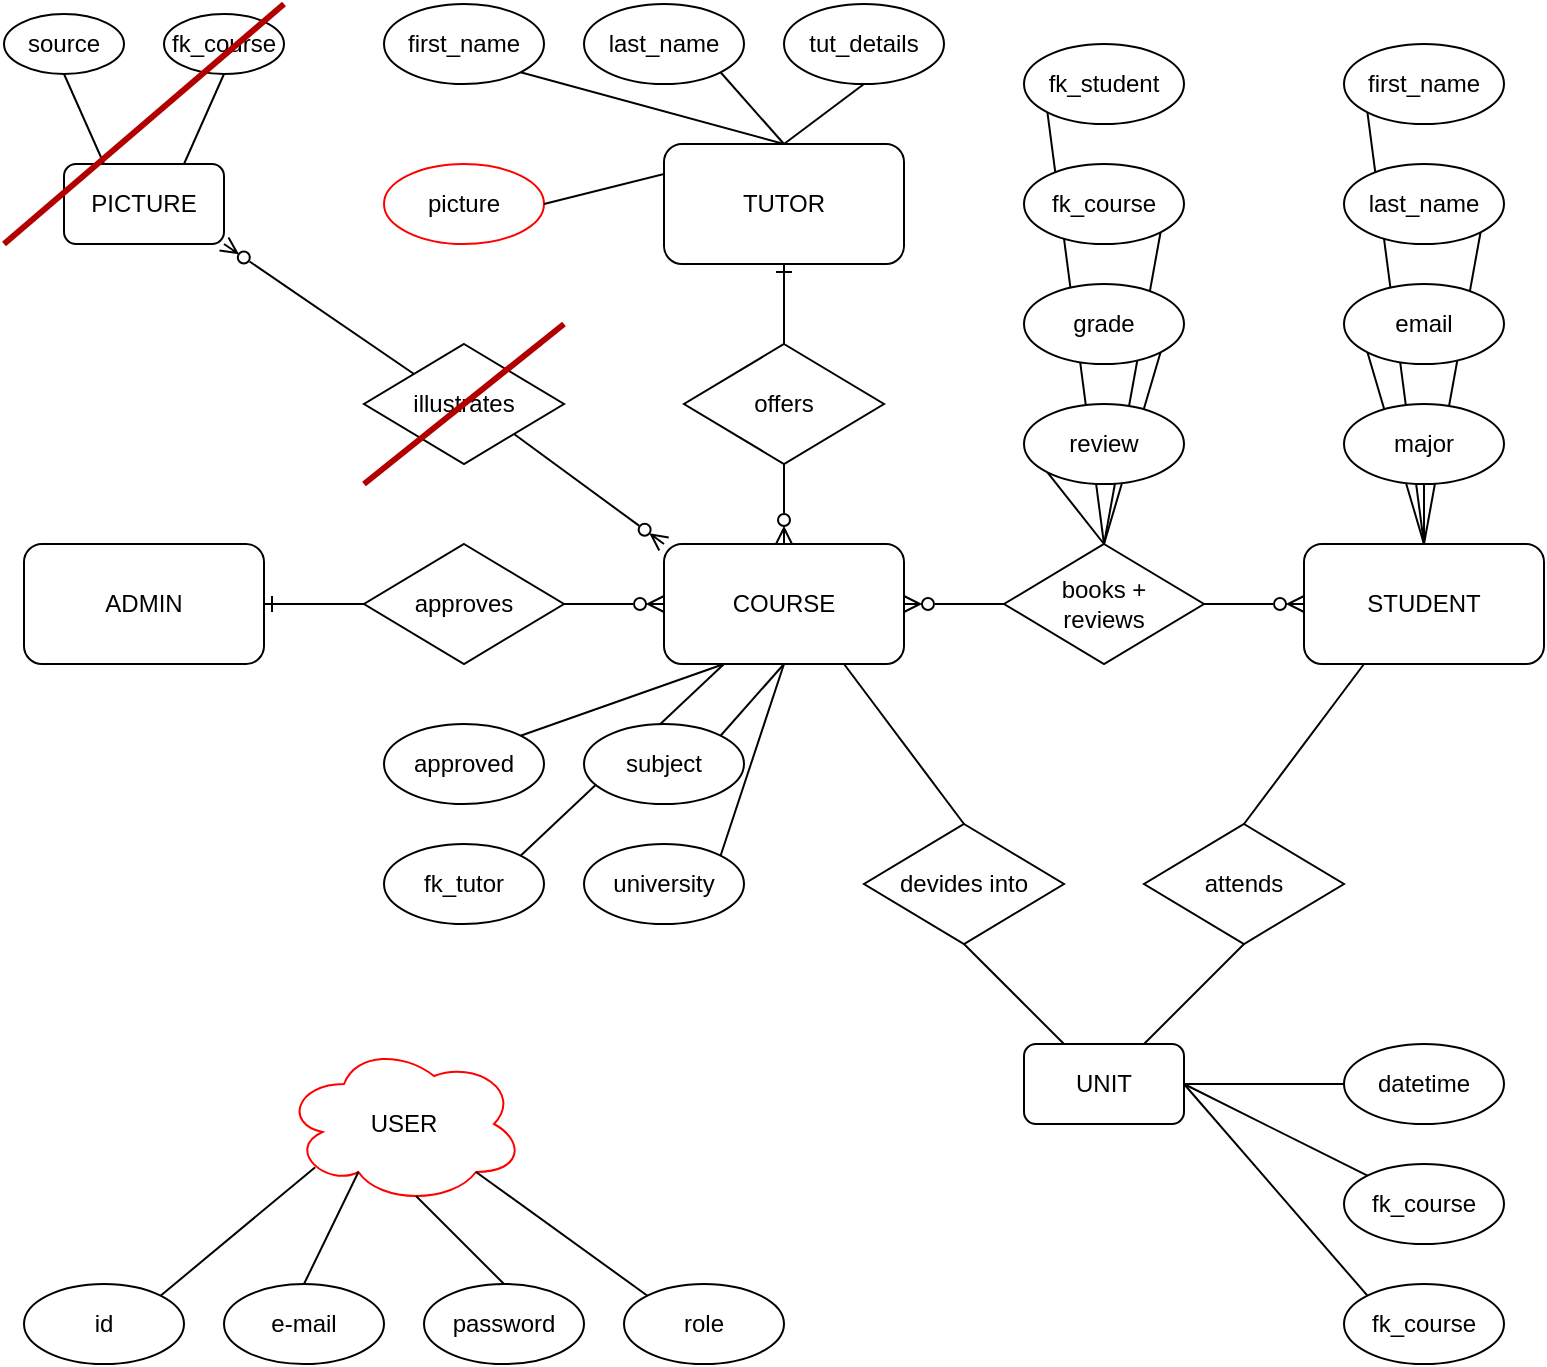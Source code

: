 <mxfile>
    <diagram id="3VuMSHAZYGPktU_dCQZz" name="Before Call">
        <mxGraphModel dx="820" dy="613" grid="1" gridSize="10" guides="1" tooltips="1" connect="1" arrows="1" fold="1" page="1" pageScale="1" pageWidth="827" pageHeight="1169" math="0" shadow="0">
            <root>
                <mxCell id="4VrYrnmUSF9G2GRnttEU-0"/>
                <mxCell id="4VrYrnmUSF9G2GRnttEU-1" parent="4VrYrnmUSF9G2GRnttEU-0"/>
                <mxCell id="rmwluv7UCdGQV8acDv7V-3" style="edgeStyle=none;html=1;entryX=1;entryY=1;entryDx=0;entryDy=0;endArrow=none;endFill=0;exitX=0.5;exitY=0;exitDx=0;exitDy=0;" parent="4VrYrnmUSF9G2GRnttEU-1" source="4VrYrnmUSF9G2GRnttEU-2" target="4VrYrnmUSF9G2GRnttEU-3" edge="1">
                    <mxGeometry relative="1" as="geometry"/>
                </mxCell>
                <mxCell id="D6YsK2pA35mjCqRcn5N1-8" style="edgeStyle=none;html=1;entryX=0.5;entryY=0;entryDx=0;entryDy=0;endArrow=none;endFill=0;startArrow=ERone;startFill=0;" parent="4VrYrnmUSF9G2GRnttEU-1" source="4VrYrnmUSF9G2GRnttEU-2" target="cpUhNPlc0yKIAzupFsu--0" edge="1">
                    <mxGeometry relative="1" as="geometry"/>
                </mxCell>
                <mxCell id="4VrYrnmUSF9G2GRnttEU-3" value="first_name" style="ellipse;whiteSpace=wrap;html=1;" parent="4VrYrnmUSF9G2GRnttEU-1" vertex="1">
                    <mxGeometry x="200" y="80" width="80" height="40" as="geometry"/>
                </mxCell>
                <mxCell id="D6YsK2pA35mjCqRcn5N1-9" style="edgeStyle=none;html=1;exitX=0.5;exitY=1;exitDx=0;exitDy=0;entryX=0.5;entryY=0;entryDx=0;entryDy=0;startArrow=none;startFill=0;endArrow=ERzeroToMany;endFill=0;" parent="4VrYrnmUSF9G2GRnttEU-1" source="cpUhNPlc0yKIAzupFsu--0" target="cpUhNPlc0yKIAzupFsu--1" edge="1">
                    <mxGeometry relative="1" as="geometry"/>
                </mxCell>
                <mxCell id="cpUhNPlc0yKIAzupFsu--0" value="offers" style="rhombus;whiteSpace=wrap;html=1;" parent="4VrYrnmUSF9G2GRnttEU-1" vertex="1">
                    <mxGeometry x="350" y="250" width="100" height="60" as="geometry"/>
                </mxCell>
                <mxCell id="cpUhNPlc0yKIAzupFsu--1" value="COURSE" style="rounded=1;whiteSpace=wrap;html=1;" parent="4VrYrnmUSF9G2GRnttEU-1" vertex="1">
                    <mxGeometry x="340" y="350" width="120" height="60" as="geometry"/>
                </mxCell>
                <mxCell id="ZZeD1Ujqx9RaDZUOhp30-0" value="approves" style="rhombus;whiteSpace=wrap;html=1;" parent="4VrYrnmUSF9G2GRnttEU-1" vertex="1">
                    <mxGeometry x="190" y="350" width="100" height="60" as="geometry"/>
                </mxCell>
                <mxCell id="ZZeD1Ujqx9RaDZUOhp30-9" style="edgeStyle=none;html=1;exitX=1;exitY=0.5;exitDx=0;exitDy=0;entryX=0;entryY=0.5;entryDx=0;entryDy=0;endArrow=none;endFill=0;startArrow=ERone;startFill=0;" parent="4VrYrnmUSF9G2GRnttEU-1" source="ZZeD1Ujqx9RaDZUOhp30-2" target="ZZeD1Ujqx9RaDZUOhp30-0" edge="1">
                    <mxGeometry relative="1" as="geometry"/>
                </mxCell>
                <mxCell id="ZZeD1Ujqx9RaDZUOhp30-2" value="ADMIN" style="rounded=1;whiteSpace=wrap;html=1;" parent="4VrYrnmUSF9G2GRnttEU-1" vertex="1">
                    <mxGeometry x="20" y="350" width="120" height="60" as="geometry"/>
                </mxCell>
                <mxCell id="ZZeD1Ujqx9RaDZUOhp30-3" value="books + &lt;br&gt;reviews" style="rhombus;whiteSpace=wrap;html=1;" parent="4VrYrnmUSF9G2GRnttEU-1" vertex="1">
                    <mxGeometry x="510" y="350" width="100" height="60" as="geometry"/>
                </mxCell>
                <mxCell id="ZZeD1Ujqx9RaDZUOhp30-4" value="STUDENT" style="rounded=1;whiteSpace=wrap;html=1;" parent="4VrYrnmUSF9G2GRnttEU-1" vertex="1">
                    <mxGeometry x="660" y="350" width="120" height="60" as="geometry"/>
                </mxCell>
                <mxCell id="ZZeD1Ujqx9RaDZUOhp30-5" value="last_name" style="ellipse;whiteSpace=wrap;html=1;" parent="4VrYrnmUSF9G2GRnttEU-1" vertex="1">
                    <mxGeometry x="300" y="80" width="80" height="40" as="geometry"/>
                </mxCell>
                <mxCell id="ZZeD1Ujqx9RaDZUOhp30-6" value="tut_details" style="ellipse;whiteSpace=wrap;html=1;" parent="4VrYrnmUSF9G2GRnttEU-1" vertex="1">
                    <mxGeometry x="400" y="80" width="80" height="40" as="geometry"/>
                </mxCell>
                <mxCell id="ZZeD1Ujqx9RaDZUOhp30-7" style="edgeStyle=none;html=1;entryX=1;entryY=1;entryDx=0;entryDy=0;endArrow=none;endFill=0;exitX=0.5;exitY=0;exitDx=0;exitDy=0;" parent="4VrYrnmUSF9G2GRnttEU-1" source="4VrYrnmUSF9G2GRnttEU-2" target="ZZeD1Ujqx9RaDZUOhp30-5" edge="1">
                    <mxGeometry relative="1" as="geometry">
                        <mxPoint x="380" y="160.0" as="sourcePoint"/>
                        <mxPoint x="338.284" y="124.142" as="targetPoint"/>
                    </mxGeometry>
                </mxCell>
                <mxCell id="ZZeD1Ujqx9RaDZUOhp30-8" style="edgeStyle=none;html=1;entryX=0.5;entryY=1;entryDx=0;entryDy=0;endArrow=none;endFill=0;" parent="4VrYrnmUSF9G2GRnttEU-1" target="ZZeD1Ujqx9RaDZUOhp30-6" edge="1">
                    <mxGeometry relative="1" as="geometry">
                        <mxPoint x="400" y="150" as="sourcePoint"/>
                        <mxPoint x="348.284" y="134.142" as="targetPoint"/>
                    </mxGeometry>
                </mxCell>
                <mxCell id="ZZeD1Ujqx9RaDZUOhp30-10" style="edgeStyle=none;html=1;entryX=0;entryY=0.5;entryDx=0;entryDy=0;endArrow=ERzeroToMany;endFill=0;" parent="4VrYrnmUSF9G2GRnttEU-1" target="cpUhNPlc0yKIAzupFsu--1" edge="1">
                    <mxGeometry relative="1" as="geometry">
                        <mxPoint x="290" y="380" as="sourcePoint"/>
                        <mxPoint x="200.0" y="390" as="targetPoint"/>
                    </mxGeometry>
                </mxCell>
                <mxCell id="ZZeD1Ujqx9RaDZUOhp30-11" style="edgeStyle=none;html=1;exitX=1;exitY=0.5;exitDx=0;exitDy=0;entryX=0;entryY=0.5;entryDx=0;entryDy=0;endArrow=none;endFill=0;startArrow=ERzeroToMany;startFill=0;" parent="4VrYrnmUSF9G2GRnttEU-1" source="cpUhNPlc0yKIAzupFsu--1" target="ZZeD1Ujqx9RaDZUOhp30-3" edge="1">
                    <mxGeometry relative="1" as="geometry">
                        <mxPoint x="160" y="400" as="sourcePoint"/>
                        <mxPoint x="210.0" y="400" as="targetPoint"/>
                    </mxGeometry>
                </mxCell>
                <mxCell id="ZZeD1Ujqx9RaDZUOhp30-12" style="edgeStyle=none;html=1;exitX=1;exitY=0.5;exitDx=0;exitDy=0;entryX=0;entryY=0.5;entryDx=0;entryDy=0;endArrow=ERzeroToMany;endFill=0;" parent="4VrYrnmUSF9G2GRnttEU-1" source="ZZeD1Ujqx9RaDZUOhp30-3" target="ZZeD1Ujqx9RaDZUOhp30-4" edge="1">
                    <mxGeometry relative="1" as="geometry">
                        <mxPoint x="470" y="390" as="sourcePoint"/>
                        <mxPoint x="520" y="390" as="targetPoint"/>
                    </mxGeometry>
                </mxCell>
                <mxCell id="ZZeD1Ujqx9RaDZUOhp30-15" style="edgeStyle=none;html=1;exitX=0;exitY=1;exitDx=0;exitDy=0;endArrow=none;endFill=0;" parent="4VrYrnmUSF9G2GRnttEU-1" source="ZZeD1Ujqx9RaDZUOhp30-13" edge="1">
                    <mxGeometry relative="1" as="geometry">
                        <mxPoint x="620" y="390" as="sourcePoint"/>
                        <mxPoint x="720" y="350" as="targetPoint"/>
                    </mxGeometry>
                </mxCell>
                <mxCell id="ZZeD1Ujqx9RaDZUOhp30-18" style="edgeStyle=none;html=1;exitX=0;exitY=1;exitDx=0;exitDy=0;entryX=0.5;entryY=0;entryDx=0;entryDy=0;endArrow=none;endFill=0;" parent="4VrYrnmUSF9G2GRnttEU-1" source="ZZeD1Ujqx9RaDZUOhp30-17" target="ZZeD1Ujqx9RaDZUOhp30-4" edge="1">
                    <mxGeometry relative="1" as="geometry">
                        <mxPoint x="680" y="330.0" as="sourcePoint"/>
                        <mxPoint x="700" y="360.0" as="targetPoint"/>
                    </mxGeometry>
                </mxCell>
                <mxCell id="ZZeD1Ujqx9RaDZUOhp30-19" style="edgeStyle=none;html=1;endArrow=none;endFill=0;exitX=0.5;exitY=1;exitDx=0;exitDy=0;entryX=1;entryY=0;entryDx=0;entryDy=0;" parent="4VrYrnmUSF9G2GRnttEU-1" source="cpUhNPlc0yKIAzupFsu--1" target="ZZeD1Ujqx9RaDZUOhp30-20" edge="1">
                    <mxGeometry relative="1" as="geometry">
                        <mxPoint x="340" y="440" as="sourcePoint"/>
                        <mxPoint x="300" y="470" as="targetPoint"/>
                    </mxGeometry>
                </mxCell>
                <mxCell id="Kqb9OQ88nR1mqCKMAmrX-2" style="edgeStyle=none;html=1;exitX=1;exitY=1;exitDx=0;exitDy=0;entryX=0;entryY=0;entryDx=0;entryDy=0;endArrow=ERzeroToMany;endFill=0;" parent="4VrYrnmUSF9G2GRnttEU-1" source="X9QA_Vp2RXOBxkWE8ZG5-0" target="cpUhNPlc0yKIAzupFsu--1" edge="1">
                    <mxGeometry relative="1" as="geometry"/>
                </mxCell>
                <mxCell id="Kqb9OQ88nR1mqCKMAmrX-0" value="PICTURE" style="rounded=1;whiteSpace=wrap;html=1;" parent="4VrYrnmUSF9G2GRnttEU-1" vertex="1">
                    <mxGeometry x="40" y="160" width="80" height="40" as="geometry"/>
                </mxCell>
                <mxCell id="Kqb9OQ88nR1mqCKMAmrX-1" value="UNIT" style="rounded=1;whiteSpace=wrap;html=1;" parent="4VrYrnmUSF9G2GRnttEU-1" vertex="1">
                    <mxGeometry x="520" y="600" width="80" height="40" as="geometry"/>
                </mxCell>
                <mxCell id="Kqb9OQ88nR1mqCKMAmrX-3" style="edgeStyle=none;html=1;entryX=0.75;entryY=1;entryDx=0;entryDy=0;endArrow=none;endFill=0;exitX=0.5;exitY=0;exitDx=0;exitDy=0;" parent="4VrYrnmUSF9G2GRnttEU-1" source="X9QA_Vp2RXOBxkWE8ZG5-1" target="cpUhNPlc0yKIAzupFsu--1" edge="1">
                    <mxGeometry relative="1" as="geometry">
                        <mxPoint x="330" y="570" as="sourcePoint"/>
                        <mxPoint x="380" y="420" as="targetPoint"/>
                    </mxGeometry>
                </mxCell>
                <mxCell id="yXSHyCUAyrVd06Veohlo-0" value="" style="edgeStyle=none;html=1;endArrow=none;endFill=0;exitX=1;exitY=0;exitDx=0;exitDy=0;startArrow=none;" parent="4VrYrnmUSF9G2GRnttEU-1" source="ZZeD1Ujqx9RaDZUOhp30-22" edge="1">
                    <mxGeometry relative="1" as="geometry">
                        <mxPoint x="400" y="500" as="sourcePoint"/>
                        <mxPoint x="370" y="410" as="targetPoint"/>
                    </mxGeometry>
                </mxCell>
                <mxCell id="X9QA_Vp2RXOBxkWE8ZG5-0" value="illustrates" style="rhombus;whiteSpace=wrap;html=1;" parent="4VrYrnmUSF9G2GRnttEU-1" vertex="1">
                    <mxGeometry x="190" y="250" width="100" height="60" as="geometry"/>
                </mxCell>
                <mxCell id="X9QA_Vp2RXOBxkWE8ZG5-1" value="devides into" style="rhombus;whiteSpace=wrap;html=1;" parent="4VrYrnmUSF9G2GRnttEU-1" vertex="1">
                    <mxGeometry x="440" y="490" width="100" height="60" as="geometry"/>
                </mxCell>
                <mxCell id="X9QA_Vp2RXOBxkWE8ZG5-2" style="edgeStyle=none;html=1;entryX=0.5;entryY=1;entryDx=0;entryDy=0;endArrow=none;endFill=0;exitX=0.25;exitY=0;exitDx=0;exitDy=0;" parent="4VrYrnmUSF9G2GRnttEU-1" source="Kqb9OQ88nR1mqCKMAmrX-1" target="X9QA_Vp2RXOBxkWE8ZG5-1" edge="1">
                    <mxGeometry relative="1" as="geometry">
                        <mxPoint x="555.714" y="508.571" as="sourcePoint"/>
                        <mxPoint x="470" y="380" as="targetPoint"/>
                    </mxGeometry>
                </mxCell>
                <mxCell id="X9QA_Vp2RXOBxkWE8ZG5-3" value="attends" style="rhombus;whiteSpace=wrap;html=1;" parent="4VrYrnmUSF9G2GRnttEU-1" vertex="1">
                    <mxGeometry x="580" y="490" width="100" height="60" as="geometry"/>
                </mxCell>
                <mxCell id="X9QA_Vp2RXOBxkWE8ZG5-4" style="edgeStyle=none;html=1;entryX=0.25;entryY=1;entryDx=0;entryDy=0;endArrow=none;endFill=0;exitX=0.5;exitY=0;exitDx=0;exitDy=0;" parent="4VrYrnmUSF9G2GRnttEU-1" source="X9QA_Vp2RXOBxkWE8ZG5-3" target="ZZeD1Ujqx9RaDZUOhp30-4" edge="1">
                    <mxGeometry relative="1" as="geometry">
                        <mxPoint x="555.714" y="548.571" as="sourcePoint"/>
                        <mxPoint x="470" y="420" as="targetPoint"/>
                    </mxGeometry>
                </mxCell>
                <mxCell id="X9QA_Vp2RXOBxkWE8ZG5-5" style="edgeStyle=none;html=1;entryX=0.5;entryY=1;entryDx=0;entryDy=0;endArrow=none;endFill=0;exitX=0.75;exitY=0;exitDx=0;exitDy=0;" parent="4VrYrnmUSF9G2GRnttEU-1" source="Kqb9OQ88nR1mqCKMAmrX-1" target="X9QA_Vp2RXOBxkWE8ZG5-3" edge="1">
                    <mxGeometry relative="1" as="geometry">
                        <mxPoint x="580" y="600" as="sourcePoint"/>
                        <mxPoint x="570" y="560" as="targetPoint"/>
                    </mxGeometry>
                </mxCell>
                <mxCell id="X9QA_Vp2RXOBxkWE8ZG5-6" style="edgeStyle=none;html=1;entryX=0;entryY=0;entryDx=0;entryDy=0;endArrow=none;endFill=0;exitX=1;exitY=1;exitDx=0;exitDy=0;startArrow=ERzeroToMany;startFill=0;" parent="4VrYrnmUSF9G2GRnttEU-1" source="Kqb9OQ88nR1mqCKMAmrX-0" target="X9QA_Vp2RXOBxkWE8ZG5-0" edge="1">
                    <mxGeometry relative="1" as="geometry">
                        <mxPoint x="600" y="640" as="sourcePoint"/>
                        <mxPoint x="570" y="600" as="targetPoint"/>
                    </mxGeometry>
                </mxCell>
                <mxCell id="H1bkuqyZq6y90rZXTpHX-0" value="source" style="ellipse;whiteSpace=wrap;html=1;" parent="4VrYrnmUSF9G2GRnttEU-1" vertex="1">
                    <mxGeometry x="10" y="85" width="60" height="30" as="geometry"/>
                </mxCell>
                <mxCell id="H1bkuqyZq6y90rZXTpHX-2" value="fk_course" style="ellipse;whiteSpace=wrap;html=1;" parent="4VrYrnmUSF9G2GRnttEU-1" vertex="1">
                    <mxGeometry x="90" y="85" width="60" height="30" as="geometry"/>
                </mxCell>
                <mxCell id="H1bkuqyZq6y90rZXTpHX-4" style="edgeStyle=none;html=1;entryX=0.5;entryY=1;entryDx=0;entryDy=0;endArrow=none;endFill=0;exitX=0.25;exitY=0;exitDx=0;exitDy=0;" parent="4VrYrnmUSF9G2GRnttEU-1" source="Kqb9OQ88nR1mqCKMAmrX-0" target="H1bkuqyZq6y90rZXTpHX-0" edge="1">
                    <mxGeometry relative="1" as="geometry">
                        <mxPoint x="380" y="160" as="sourcePoint"/>
                        <mxPoint x="338.284" y="124.142" as="targetPoint"/>
                    </mxGeometry>
                </mxCell>
                <mxCell id="H1bkuqyZq6y90rZXTpHX-5" style="edgeStyle=none;html=1;entryX=0.5;entryY=1;entryDx=0;entryDy=0;endArrow=none;endFill=0;exitX=0.75;exitY=0;exitDx=0;exitDy=0;" parent="4VrYrnmUSF9G2GRnttEU-1" source="Kqb9OQ88nR1mqCKMAmrX-0" target="H1bkuqyZq6y90rZXTpHX-2" edge="1">
                    <mxGeometry relative="1" as="geometry">
                        <mxPoint x="90" y="170" as="sourcePoint"/>
                        <mxPoint x="90" y="130" as="targetPoint"/>
                    </mxGeometry>
                </mxCell>
                <mxCell id="H1bkuqyZq6y90rZXTpHX-6" value="datetime" style="ellipse;whiteSpace=wrap;html=1;" parent="4VrYrnmUSF9G2GRnttEU-1" vertex="1">
                    <mxGeometry x="680" y="600" width="80" height="40" as="geometry"/>
                </mxCell>
                <mxCell id="H1bkuqyZq6y90rZXTpHX-7" value="fk_course" style="ellipse;whiteSpace=wrap;html=1;" parent="4VrYrnmUSF9G2GRnttEU-1" vertex="1">
                    <mxGeometry x="680" y="660" width="80" height="40" as="geometry"/>
                </mxCell>
                <mxCell id="rP0kTFcbxiWMSaPZpVYF-0" value="" style="endArrow=none;html=1;fillColor=#e51400;strokeColor=#B20000;strokeWidth=3;" parent="4VrYrnmUSF9G2GRnttEU-1" edge="1">
                    <mxGeometry width="50" height="50" relative="1" as="geometry">
                        <mxPoint x="290" y="240" as="sourcePoint"/>
                        <mxPoint x="190" y="320" as="targetPoint"/>
                    </mxGeometry>
                </mxCell>
                <mxCell id="rP0kTFcbxiWMSaPZpVYF-1" value="" style="endArrow=none;html=1;fillColor=#e51400;strokeColor=#B20000;strokeWidth=3;" parent="4VrYrnmUSF9G2GRnttEU-1" edge="1">
                    <mxGeometry width="50" height="50" relative="1" as="geometry">
                        <mxPoint x="150" y="80" as="sourcePoint"/>
                        <mxPoint x="10" y="200" as="targetPoint"/>
                    </mxGeometry>
                </mxCell>
                <mxCell id="rP0kTFcbxiWMSaPZpVYF-3" value="picture" style="ellipse;whiteSpace=wrap;html=1;fillColor=default;strokeColor=#FF0000;" parent="4VrYrnmUSF9G2GRnttEU-1" vertex="1">
                    <mxGeometry x="200" y="160" width="80" height="40" as="geometry"/>
                </mxCell>
                <mxCell id="rP0kTFcbxiWMSaPZpVYF-4" style="edgeStyle=none;html=1;entryX=1;entryY=0.5;entryDx=0;entryDy=0;endArrow=none;endFill=0;exitX=0.5;exitY=0;exitDx=0;exitDy=0;" parent="4VrYrnmUSF9G2GRnttEU-1" source="4VrYrnmUSF9G2GRnttEU-2" target="rP0kTFcbxiWMSaPZpVYF-3" edge="1">
                    <mxGeometry relative="1" as="geometry">
                        <mxPoint x="110" y="170" as="sourcePoint"/>
                        <mxPoint x="130" y="125" as="targetPoint"/>
                    </mxGeometry>
                </mxCell>
                <mxCell id="ZZeD1Ujqx9RaDZUOhp30-13" value="first_name" style="ellipse;whiteSpace=wrap;html=1;" parent="4VrYrnmUSF9G2GRnttEU-1" vertex="1">
                    <mxGeometry x="680" y="100" width="80" height="40" as="geometry"/>
                </mxCell>
                <mxCell id="rP0kTFcbxiWMSaPZpVYF-7" style="edgeStyle=none;html=1;exitX=0.5;exitY=1;exitDx=0;exitDy=0;entryX=0.5;entryY=0;entryDx=0;entryDy=0;endArrow=none;endFill=0;" parent="4VrYrnmUSF9G2GRnttEU-1" source="rP0kTFcbxiWMSaPZpVYF-6" target="ZZeD1Ujqx9RaDZUOhp30-4" edge="1">
                    <mxGeometry relative="1" as="geometry">
                        <mxPoint x="680" y="270" as="sourcePoint"/>
                        <mxPoint x="730" y="360" as="targetPoint"/>
                    </mxGeometry>
                </mxCell>
                <mxCell id="ZZeD1Ujqx9RaDZUOhp30-14" value="last_name" style="ellipse;whiteSpace=wrap;html=1;" parent="4VrYrnmUSF9G2GRnttEU-1" vertex="1">
                    <mxGeometry x="680" y="160" width="80" height="40" as="geometry"/>
                </mxCell>
                <mxCell id="rP0kTFcbxiWMSaPZpVYF-10" style="edgeStyle=none;html=1;endArrow=none;endFill=0;exitX=1;exitY=1;exitDx=0;exitDy=0;startArrow=none;entryX=0.5;entryY=0;entryDx=0;entryDy=0;" parent="4VrYrnmUSF9G2GRnttEU-1" source="rP0kTFcbxiWMSaPZpVYF-9" target="ZZeD1Ujqx9RaDZUOhp30-3" edge="1">
                    <mxGeometry relative="1" as="geometry">
                        <mxPoint x="278.284" y="475.858" as="sourcePoint"/>
                        <mxPoint x="370" y="410" as="targetPoint"/>
                    </mxGeometry>
                </mxCell>
                <mxCell id="rP0kTFcbxiWMSaPZpVYF-11" value="" style="edgeStyle=none;html=1;endArrow=none;endFill=0;entryX=0.5;entryY=0;entryDx=0;entryDy=0;exitX=0;exitY=1;exitDx=0;exitDy=0;" parent="4VrYrnmUSF9G2GRnttEU-1" source="rP0kTFcbxiWMSaPZpVYF-8" target="ZZeD1Ujqx9RaDZUOhp30-3" edge="1">
                    <mxGeometry relative="1" as="geometry">
                        <mxPoint x="550" y="330" as="sourcePoint"/>
                        <mxPoint x="410" y="420" as="targetPoint"/>
                    </mxGeometry>
                </mxCell>
                <mxCell id="rP0kTFcbxiWMSaPZpVYF-12" value="fk_tutor" style="ellipse;whiteSpace=wrap;html=1;" parent="4VrYrnmUSF9G2GRnttEU-1" vertex="1">
                    <mxGeometry x="200" y="500" width="80" height="40" as="geometry"/>
                </mxCell>
                <mxCell id="rP0kTFcbxiWMSaPZpVYF-14" value="" style="edgeStyle=none;html=1;endArrow=none;endFill=0;exitX=1;exitY=0;exitDx=0;exitDy=0;" parent="4VrYrnmUSF9G2GRnttEU-1" source="rP0kTFcbxiWMSaPZpVYF-12" edge="1">
                    <mxGeometry relative="1" as="geometry">
                        <mxPoint x="340" y="470" as="sourcePoint"/>
                        <mxPoint x="370" y="410" as="targetPoint"/>
                    </mxGeometry>
                </mxCell>
                <mxCell id="ZZeD1Ujqx9RaDZUOhp30-20" value="university" style="ellipse;whiteSpace=wrap;html=1;" parent="4VrYrnmUSF9G2GRnttEU-1" vertex="1">
                    <mxGeometry x="300" y="500" width="80" height="40" as="geometry"/>
                </mxCell>
                <mxCell id="rP0kTFcbxiWMSaPZpVYF-15" value="" style="edgeStyle=none;html=1;endArrow=none;endFill=0;exitX=1;exitY=0;exitDx=0;exitDy=0;entryX=0.5;entryY=1;entryDx=0;entryDy=0;" parent="4VrYrnmUSF9G2GRnttEU-1" source="ZZeD1Ujqx9RaDZUOhp30-21" target="cpUhNPlc0yKIAzupFsu--1" edge="1">
                    <mxGeometry relative="1" as="geometry">
                        <mxPoint x="320" y="520" as="sourcePoint"/>
                        <mxPoint x="370" y="410" as="targetPoint"/>
                    </mxGeometry>
                </mxCell>
                <mxCell id="ZZeD1Ujqx9RaDZUOhp30-22" value="approved" style="ellipse;whiteSpace=wrap;html=1;" parent="4VrYrnmUSF9G2GRnttEU-1" vertex="1">
                    <mxGeometry x="200" y="440" width="80" height="40" as="geometry"/>
                </mxCell>
                <mxCell id="rP0kTFcbxiWMSaPZpVYF-18" value="" style="edgeStyle=none;html=1;endArrow=none;endFill=0;entryX=0.5;entryY=0;entryDx=0;entryDy=0;exitX=0;exitY=1;exitDx=0;exitDy=0;" parent="4VrYrnmUSF9G2GRnttEU-1" source="rP0kTFcbxiWMSaPZpVYF-17" target="ZZeD1Ujqx9RaDZUOhp30-3" edge="1">
                    <mxGeometry relative="1" as="geometry">
                        <mxPoint x="541.716" y="324.142" as="sourcePoint"/>
                        <mxPoint x="570" y="360" as="targetPoint"/>
                    </mxGeometry>
                </mxCell>
                <mxCell id="rP0kTFcbxiWMSaPZpVYF-19" value="" style="edgeStyle=none;html=1;endArrow=none;endFill=0;exitX=1;exitY=1;exitDx=0;exitDy=0;" parent="4VrYrnmUSF9G2GRnttEU-1" source="rP0kTFcbxiWMSaPZpVYF-16" edge="1">
                    <mxGeometry relative="1" as="geometry">
                        <mxPoint x="541.716" y="144.142" as="sourcePoint"/>
                        <mxPoint x="560" y="350" as="targetPoint"/>
                    </mxGeometry>
                </mxCell>
                <mxCell id="rP0kTFcbxiWMSaPZpVYF-9" value="grade" style="ellipse;whiteSpace=wrap;html=1;" parent="4VrYrnmUSF9G2GRnttEU-1" vertex="1">
                    <mxGeometry x="520" y="220" width="80" height="40" as="geometry"/>
                </mxCell>
                <mxCell id="rP0kTFcbxiWMSaPZpVYF-8" value="review" style="ellipse;whiteSpace=wrap;html=1;" parent="4VrYrnmUSF9G2GRnttEU-1" vertex="1">
                    <mxGeometry x="520" y="280" width="80" height="40" as="geometry"/>
                </mxCell>
                <mxCell id="rP0kTFcbxiWMSaPZpVYF-16" value="fk_course" style="ellipse;whiteSpace=wrap;html=1;" parent="4VrYrnmUSF9G2GRnttEU-1" vertex="1">
                    <mxGeometry x="520" y="160" width="80" height="40" as="geometry"/>
                </mxCell>
                <mxCell id="rP0kTFcbxiWMSaPZpVYF-17" value="fk_student" style="ellipse;whiteSpace=wrap;html=1;" parent="4VrYrnmUSF9G2GRnttEU-1" vertex="1">
                    <mxGeometry x="520" y="100" width="80" height="40" as="geometry"/>
                </mxCell>
                <mxCell id="rP0kTFcbxiWMSaPZpVYF-20" value="" style="edgeStyle=none;html=1;exitX=1;exitY=1;exitDx=0;exitDy=0;entryX=0.5;entryY=0;entryDx=0;entryDy=0;endArrow=none;endFill=0;" parent="4VrYrnmUSF9G2GRnttEU-1" source="ZZeD1Ujqx9RaDZUOhp30-14" target="ZZeD1Ujqx9RaDZUOhp30-4" edge="1">
                    <mxGeometry relative="1" as="geometry">
                        <mxPoint x="720" y="200" as="sourcePoint"/>
                        <mxPoint x="750" y="350" as="targetPoint"/>
                    </mxGeometry>
                </mxCell>
                <mxCell id="rP0kTFcbxiWMSaPZpVYF-6" value="major" style="ellipse;whiteSpace=wrap;html=1;" parent="4VrYrnmUSF9G2GRnttEU-1" vertex="1">
                    <mxGeometry x="680" y="280" width="80" height="40" as="geometry"/>
                </mxCell>
                <mxCell id="ZZeD1Ujqx9RaDZUOhp30-17" value="email" style="ellipse;whiteSpace=wrap;html=1;" parent="4VrYrnmUSF9G2GRnttEU-1" vertex="1">
                    <mxGeometry x="680" y="220" width="80" height="40" as="geometry"/>
                </mxCell>
                <mxCell id="ZZeD1Ujqx9RaDZUOhp30-21" value="subject" style="ellipse;whiteSpace=wrap;html=1;" parent="4VrYrnmUSF9G2GRnttEU-1" vertex="1">
                    <mxGeometry x="300" y="440" width="80" height="40" as="geometry"/>
                </mxCell>
                <mxCell id="4VrYrnmUSF9G2GRnttEU-2" value="TUTOR" style="rounded=1;whiteSpace=wrap;html=1;" parent="4VrYrnmUSF9G2GRnttEU-1" vertex="1">
                    <mxGeometry x="340" y="150" width="120" height="60" as="geometry"/>
                </mxCell>
                <mxCell id="rP0kTFcbxiWMSaPZpVYF-23" value="fk_course" style="ellipse;whiteSpace=wrap;html=1;" parent="4VrYrnmUSF9G2GRnttEU-1" vertex="1">
                    <mxGeometry x="680" y="720" width="80" height="40" as="geometry"/>
                </mxCell>
                <mxCell id="rP0kTFcbxiWMSaPZpVYF-24" style="edgeStyle=none;html=1;entryX=0;entryY=0.5;entryDx=0;entryDy=0;endArrow=none;endFill=0;exitX=1;exitY=0.5;exitDx=0;exitDy=0;" parent="4VrYrnmUSF9G2GRnttEU-1" source="Kqb9OQ88nR1mqCKMAmrX-1" target="H1bkuqyZq6y90rZXTpHX-6" edge="1">
                    <mxGeometry relative="1" as="geometry">
                        <mxPoint x="590" y="610" as="sourcePoint"/>
                        <mxPoint x="640" y="560" as="targetPoint"/>
                    </mxGeometry>
                </mxCell>
                <mxCell id="rP0kTFcbxiWMSaPZpVYF-25" style="edgeStyle=none;html=1;entryX=0;entryY=0;entryDx=0;entryDy=0;endArrow=none;endFill=0;exitX=1;exitY=0.5;exitDx=0;exitDy=0;" parent="4VrYrnmUSF9G2GRnttEU-1" source="Kqb9OQ88nR1mqCKMAmrX-1" target="H1bkuqyZq6y90rZXTpHX-7" edge="1">
                    <mxGeometry relative="1" as="geometry">
                        <mxPoint x="610" y="630" as="sourcePoint"/>
                        <mxPoint x="690" y="630" as="targetPoint"/>
                    </mxGeometry>
                </mxCell>
                <mxCell id="rP0kTFcbxiWMSaPZpVYF-26" style="edgeStyle=none;html=1;entryX=0;entryY=0;entryDx=0;entryDy=0;endArrow=none;endFill=0;exitX=1;exitY=0.5;exitDx=0;exitDy=0;" parent="4VrYrnmUSF9G2GRnttEU-1" source="Kqb9OQ88nR1mqCKMAmrX-1" target="rP0kTFcbxiWMSaPZpVYF-23" edge="1">
                    <mxGeometry relative="1" as="geometry">
                        <mxPoint x="610" y="630" as="sourcePoint"/>
                        <mxPoint x="701.716" y="675.858" as="targetPoint"/>
                    </mxGeometry>
                </mxCell>
                <mxCell id="rP0kTFcbxiWMSaPZpVYF-27" value="USER" style="ellipse;shape=cloud;whiteSpace=wrap;html=1;strokeColor=#FF0000;fillColor=default;" parent="4VrYrnmUSF9G2GRnttEU-1" vertex="1">
                    <mxGeometry x="150" y="600" width="120" height="80" as="geometry"/>
                </mxCell>
                <mxCell id="rP0kTFcbxiWMSaPZpVYF-28" value="id" style="ellipse;whiteSpace=wrap;html=1;" parent="4VrYrnmUSF9G2GRnttEU-1" vertex="1">
                    <mxGeometry x="20" y="720" width="80" height="40" as="geometry"/>
                </mxCell>
                <mxCell id="rP0kTFcbxiWMSaPZpVYF-29" value="e-mail" style="ellipse;whiteSpace=wrap;html=1;" parent="4VrYrnmUSF9G2GRnttEU-1" vertex="1">
                    <mxGeometry x="120" y="720" width="80" height="40" as="geometry"/>
                </mxCell>
                <mxCell id="rP0kTFcbxiWMSaPZpVYF-30" value="password" style="ellipse;whiteSpace=wrap;html=1;" parent="4VrYrnmUSF9G2GRnttEU-1" vertex="1">
                    <mxGeometry x="220" y="720" width="80" height="40" as="geometry"/>
                </mxCell>
                <mxCell id="rP0kTFcbxiWMSaPZpVYF-31" value="role" style="ellipse;whiteSpace=wrap;html=1;" parent="4VrYrnmUSF9G2GRnttEU-1" vertex="1">
                    <mxGeometry x="320" y="720" width="80" height="40" as="geometry"/>
                </mxCell>
                <mxCell id="rP0kTFcbxiWMSaPZpVYF-32" style="edgeStyle=none;html=1;entryX=0.13;entryY=0.77;entryDx=0;entryDy=0;endArrow=none;endFill=0;exitX=1;exitY=0;exitDx=0;exitDy=0;entryPerimeter=0;" parent="4VrYrnmUSF9G2GRnttEU-1" source="rP0kTFcbxiWMSaPZpVYF-28" target="rP0kTFcbxiWMSaPZpVYF-27" edge="1">
                    <mxGeometry relative="1" as="geometry">
                        <mxPoint x="550" y="610" as="sourcePoint"/>
                        <mxPoint x="500" y="560" as="targetPoint"/>
                    </mxGeometry>
                </mxCell>
                <mxCell id="rP0kTFcbxiWMSaPZpVYF-33" style="edgeStyle=none;html=1;entryX=0.31;entryY=0.8;entryDx=0;entryDy=0;endArrow=none;endFill=0;exitX=0.5;exitY=0;exitDx=0;exitDy=0;entryPerimeter=0;" parent="4VrYrnmUSF9G2GRnttEU-1" source="rP0kTFcbxiWMSaPZpVYF-29" target="rP0kTFcbxiWMSaPZpVYF-27" edge="1">
                    <mxGeometry relative="1" as="geometry">
                        <mxPoint x="98.284" y="735.858" as="sourcePoint"/>
                        <mxPoint x="175.6" y="671.6" as="targetPoint"/>
                    </mxGeometry>
                </mxCell>
                <mxCell id="rP0kTFcbxiWMSaPZpVYF-34" style="edgeStyle=none;html=1;entryX=0.55;entryY=0.95;entryDx=0;entryDy=0;endArrow=none;endFill=0;exitX=0.5;exitY=0;exitDx=0;exitDy=0;entryPerimeter=0;" parent="4VrYrnmUSF9G2GRnttEU-1" source="rP0kTFcbxiWMSaPZpVYF-30" target="rP0kTFcbxiWMSaPZpVYF-27" edge="1">
                    <mxGeometry relative="1" as="geometry">
                        <mxPoint x="170" y="730" as="sourcePoint"/>
                        <mxPoint x="197.2" y="674" as="targetPoint"/>
                    </mxGeometry>
                </mxCell>
                <mxCell id="rP0kTFcbxiWMSaPZpVYF-35" style="edgeStyle=none;html=1;entryX=0.8;entryY=0.8;entryDx=0;entryDy=0;endArrow=none;endFill=0;exitX=0;exitY=0;exitDx=0;exitDy=0;entryPerimeter=0;" parent="4VrYrnmUSF9G2GRnttEU-1" source="rP0kTFcbxiWMSaPZpVYF-31" target="rP0kTFcbxiWMSaPZpVYF-27" edge="1">
                    <mxGeometry relative="1" as="geometry">
                        <mxPoint x="270" y="730" as="sourcePoint"/>
                        <mxPoint x="226" y="686" as="targetPoint"/>
                    </mxGeometry>
                </mxCell>
            </root>
        </mxGraphModel>
    </diagram>
    <diagram id="6IbAzHZTuBwBoGnhfW5m" name="Concept">
        <mxGraphModel dx="161" dy="613" grid="1" gridSize="10" guides="1" tooltips="1" connect="1" arrows="1" fold="1" page="1" pageScale="1" pageWidth="827" pageHeight="1169" math="0" shadow="0">
            <root>
                <mxCell id="0"/>
                <mxCell id="1" parent="0"/>
                <mxCell id="h7-4J49SlwDKv6N886xM-1" value="CONTENT" style="ellipse;shape=cloud;whiteSpace=wrap;html=1;strokeColor=#FF0000;fillColor=default;" parent="1" vertex="1">
                    <mxGeometry x="330" y="90" width="120" height="80" as="geometry"/>
                </mxCell>
                <mxCell id="h7-4J49SlwDKv6N886xM-2" value="BOOKING" style="ellipse;shape=cloud;whiteSpace=wrap;html=1;strokeColor=#FF0000;fillColor=default;" parent="1" vertex="1">
                    <mxGeometry x="400" y="190" width="120" height="80" as="geometry"/>
                </mxCell>
                <mxCell id="h7-4J49SlwDKv6N886xM-4" style="edgeStyle=none;html=1;exitX=0;exitY=0.5;exitDx=0;exitDy=0;entryX=0.875;entryY=0.5;entryDx=0;entryDy=0;entryPerimeter=0;strokeWidth=3;" parent="1" source="h7-4J49SlwDKv6N886xM-3" target="h7-4J49SlwDKv6N886xM-2" edge="1">
                    <mxGeometry relative="1" as="geometry"/>
                </mxCell>
                <mxCell id="h7-4J49SlwDKv6N886xM-3" value="STUDENT" style="rounded=1;whiteSpace=wrap;html=1;strokeColor=#FF0000;fillColor=default;" parent="1" vertex="1">
                    <mxGeometry x="640" y="200" width="120" height="60" as="geometry"/>
                </mxCell>
                <mxCell id="h7-4J49SlwDKv6N886xM-5" value="ADMIN" style="rounded=1;whiteSpace=wrap;html=1;strokeColor=#FF0000;fillColor=default;" parent="1" vertex="1">
                    <mxGeometry x="50" y="200" width="120" height="60" as="geometry"/>
                </mxCell>
                <mxCell id="h7-4J49SlwDKv6N886xM-6" style="edgeStyle=none;html=1;exitX=1;exitY=0.5;exitDx=0;exitDy=0;strokeWidth=3;" parent="1" source="h7-4J49SlwDKv6N886xM-5" edge="1">
                    <mxGeometry relative="1" as="geometry">
                        <mxPoint x="650" y="240" as="sourcePoint"/>
                        <mxPoint x="400" y="230" as="targetPoint"/>
                    </mxGeometry>
                </mxCell>
                <mxCell id="h7-4J49SlwDKv6N886xM-7" value="AVAILABILITY" style="edgeLabel;html=1;align=center;verticalAlign=middle;resizable=0;points=[];" parent="h7-4J49SlwDKv6N886xM-6" vertex="1" connectable="0">
                    <mxGeometry x="-0.108" y="-1" relative="1" as="geometry">
                        <mxPoint as="offset"/>
                    </mxGeometry>
                </mxCell>
                <mxCell id="h7-4J49SlwDKv6N886xM-8" value="TUTORING UNIT" style="rounded=1;whiteSpace=wrap;html=1;strokeColor=#FF0000;fillColor=default;" parent="1" vertex="1">
                    <mxGeometry x="330" y="310" width="120" height="60" as="geometry"/>
                </mxCell>
                <mxCell id="h7-4J49SlwDKv6N886xM-9" style="edgeStyle=none;html=1;exitX=0;exitY=0.5;exitDx=0;exitDy=0;entryX=1;entryY=1;entryDx=0;entryDy=0;strokeWidth=3;" parent="1" source="h7-4J49SlwDKv6N886xM-8" target="h7-4J49SlwDKv6N886xM-5" edge="1">
                    <mxGeometry relative="1" as="geometry">
                        <mxPoint x="650" y="240" as="sourcePoint"/>
                        <mxPoint x="515" y="240" as="targetPoint"/>
                    </mxGeometry>
                </mxCell>
                <mxCell id="h7-4J49SlwDKv6N886xM-10" value="FILTER BY &lt;br&gt;UNIVERSITY &lt;br&gt;AND SUBJECT" style="edgeLabel;html=1;align=center;verticalAlign=middle;resizable=0;points=[];" parent="h7-4J49SlwDKv6N886xM-9" vertex="1" connectable="0">
                    <mxGeometry x="-0.12" relative="1" as="geometry">
                        <mxPoint as="offset"/>
                    </mxGeometry>
                </mxCell>
                <mxCell id="h7-4J49SlwDKv6N886xM-11" value="Info on Trainer&lt;br&gt;Pictures&lt;br&gt;" style="ellipse;shape=cloud;whiteSpace=wrap;html=1;strokeColor=#FF0000;fillColor=default;" parent="1" vertex="1">
                    <mxGeometry x="390" y="50" width="120" height="80" as="geometry"/>
                </mxCell>
                <mxCell id="h7-4J49SlwDKv6N886xM-12" value="Reviews" style="ellipse;shape=cloud;whiteSpace=wrap;html=1;strokeColor=#FF0000;fillColor=default;" parent="1" vertex="1">
                    <mxGeometry x="710" y="160" width="90" height="60" as="geometry"/>
                </mxCell>
                <mxCell id="h7-4J49SlwDKv6N886xM-13" value="OPTION MULTIPLE TUTORS&lt;br&gt;- Add Tutor Table&lt;br&gt;- Code creates new Calender Table (=Tutoring unit) for Tutor when added&lt;br&gt;- Reference to calender entered in Tutor Table" style="ellipse;shape=cloud;whiteSpace=wrap;html=1;strokeColor=#FF0000;fillColor=default;" parent="1" vertex="1">
                    <mxGeometry y="420" width="490" height="170" as="geometry"/>
                </mxCell>
                <mxCell id="h7-4J49SlwDKv6N886xM-14" value="USER &lt;br&gt;MANAGEMENT" style="ellipse;shape=cloud;whiteSpace=wrap;html=1;strokeColor=#FF0000;fillColor=default;" parent="1" vertex="1">
                    <mxGeometry x="580" y="420" width="140" height="80" as="geometry"/>
                </mxCell>
            </root>
        </mxGraphModel>
    </diagram>
    <diagram name="New Model" id="Ux2w8-bdr-c3DY_-EzsJ">
        <mxGraphModel dx="820" dy="613" grid="1" gridSize="10" guides="1" tooltips="1" connect="1" arrows="1" fold="1" page="1" pageScale="1" pageWidth="827" pageHeight="1169" math="0" shadow="0">
            <root>
                <mxCell id="32VyVDSTHc3xrIig9-n4-0"/>
                <mxCell id="32VyVDSTHc3xrIig9-n4-1" parent="32VyVDSTHc3xrIig9-n4-0"/>
                <mxCell id="DQ1Dp3TqGd3joIabR8h8-14" value="&lt;br&gt;&lt;br&gt;&lt;br&gt;&lt;br&gt;&lt;br&gt;&lt;br&gt;&lt;br&gt;&lt;font color=&quot;#ff0000&quot;&gt;UNIQUE&lt;/font&gt;" style="rounded=0;whiteSpace=wrap;html=1;strokeColor=#FF0000;fillColor=default;dashed=1;" parent="32VyVDSTHc3xrIig9-n4-1" vertex="1">
                    <mxGeometry x="20" y="60" width="520" height="80" as="geometry"/>
                </mxCell>
                <mxCell id="DQ1Dp3TqGd3joIabR8h8-13" value="&lt;br&gt;&lt;br&gt;&lt;br&gt;&lt;br&gt;&lt;br&gt;&lt;br&gt;&lt;br&gt;&lt;font color=&quot;#ff0000&quot;&gt;CARDS&lt;/font&gt;" style="rounded=0;whiteSpace=wrap;html=1;strokeColor=#FF0000;fillColor=default;dashed=1;" parent="32VyVDSTHc3xrIig9-n4-1" vertex="1">
                    <mxGeometry x="160" y="170" width="420" height="80" as="geometry"/>
                </mxCell>
                <mxCell id="32VyVDSTHc3xrIig9-n4-2" style="edgeStyle=none;html=1;entryX=0.5;entryY=1;entryDx=0;entryDy=0;endArrow=none;endFill=0;exitX=0.5;exitY=0;exitDx=0;exitDy=0;" parent="32VyVDSTHc3xrIig9-n4-1" source="32VyVDSTHc3xrIig9-n4-65" target="32VyVDSTHc3xrIig9-n4-4" edge="1">
                    <mxGeometry relative="1" as="geometry"/>
                </mxCell>
                <mxCell id="32VyVDSTHc3xrIig9-n4-3" style="edgeStyle=none;html=1;entryX=0.5;entryY=0;entryDx=0;entryDy=0;endArrow=none;endFill=0;startArrow=ERzeroToMany;startFill=0;" parent="32VyVDSTHc3xrIig9-n4-1" source="32VyVDSTHc3xrIig9-n4-65" target="32VyVDSTHc3xrIig9-n4-6" edge="1">
                    <mxGeometry relative="1" as="geometry"/>
                </mxCell>
                <mxCell id="32VyVDSTHc3xrIig9-n4-4" value="first_name" style="ellipse;whiteSpace=wrap;html=1;" parent="32VyVDSTHc3xrIig9-n4-1" vertex="1">
                    <mxGeometry x="40" y="80" width="80" height="40" as="geometry"/>
                </mxCell>
                <mxCell id="32VyVDSTHc3xrIig9-n4-5" style="edgeStyle=none;html=1;exitX=0.5;exitY=1;exitDx=0;exitDy=0;entryX=0.5;entryY=0;entryDx=0;entryDy=0;startArrow=none;startFill=0;endArrow=ERone;endFill=0;" parent="32VyVDSTHc3xrIig9-n4-1" source="32VyVDSTHc3xrIig9-n4-6" target="32VyVDSTHc3xrIig9-n4-10" edge="1">
                    <mxGeometry relative="1" as="geometry"/>
                </mxCell>
                <mxCell id="32VyVDSTHc3xrIig9-n4-6" value="provides" style="rhombus;whiteSpace=wrap;html=1;" parent="32VyVDSTHc3xrIig9-n4-1" vertex="1">
                    <mxGeometry x="30" y="250" width="100" height="60" as="geometry"/>
                </mxCell>
                <mxCell id="32VyVDSTHc3xrIig9-n4-7" value="TUTORING UNITS" style="rounded=1;whiteSpace=wrap;html=1;" parent="32VyVDSTHc3xrIig9-n4-1" vertex="1">
                    <mxGeometry x="340" y="350" width="120" height="60" as="geometry"/>
                </mxCell>
                <mxCell id="32VyVDSTHc3xrIig9-n4-8" value="offers" style="rhombus;whiteSpace=wrap;html=1;" parent="32VyVDSTHc3xrIig9-n4-1" vertex="1">
                    <mxGeometry x="190" y="350" width="100" height="60" as="geometry"/>
                </mxCell>
                <mxCell id="32VyVDSTHc3xrIig9-n4-9" style="edgeStyle=none;html=1;exitX=1;exitY=0.5;exitDx=0;exitDy=0;entryX=0;entryY=0.5;entryDx=0;entryDy=0;endArrow=none;endFill=0;startArrow=ERone;startFill=0;" parent="32VyVDSTHc3xrIig9-n4-1" source="32VyVDSTHc3xrIig9-n4-10" target="32VyVDSTHc3xrIig9-n4-8" edge="1">
                    <mxGeometry relative="1" as="geometry"/>
                </mxCell>
                <mxCell id="32VyVDSTHc3xrIig9-n4-10" value="ADMIN / 1st TUTOR" style="rounded=1;whiteSpace=wrap;html=1;" parent="32VyVDSTHc3xrIig9-n4-1" vertex="1">
                    <mxGeometry x="20" y="350" width="120" height="60" as="geometry"/>
                </mxCell>
                <mxCell id="32VyVDSTHc3xrIig9-n4-11" value="books" style="rhombus;whiteSpace=wrap;html=1;" parent="32VyVDSTHc3xrIig9-n4-1" vertex="1">
                    <mxGeometry x="510" y="350" width="100" height="60" as="geometry"/>
                </mxCell>
                <mxCell id="32VyVDSTHc3xrIig9-n4-12" value="STUDENT" style="rounded=1;whiteSpace=wrap;html=1;" parent="32VyVDSTHc3xrIig9-n4-1" vertex="1">
                    <mxGeometry x="660" y="350" width="120" height="60" as="geometry"/>
                </mxCell>
                <mxCell id="32VyVDSTHc3xrIig9-n4-13" value="last_name" style="ellipse;whiteSpace=wrap;html=1;" parent="32VyVDSTHc3xrIig9-n4-1" vertex="1">
                    <mxGeometry x="140" y="80" width="80" height="40" as="geometry"/>
                </mxCell>
                <mxCell id="32VyVDSTHc3xrIig9-n4-15" style="edgeStyle=none;html=1;entryX=0;entryY=1;entryDx=0;entryDy=0;endArrow=none;endFill=0;exitX=0.5;exitY=0;exitDx=0;exitDy=0;" parent="32VyVDSTHc3xrIig9-n4-1" source="32VyVDSTHc3xrIig9-n4-65" target="32VyVDSTHc3xrIig9-n4-13" edge="1">
                    <mxGeometry relative="1" as="geometry">
                        <mxPoint x="380" y="160.0" as="sourcePoint"/>
                        <mxPoint x="338.284" y="124.142" as="targetPoint"/>
                    </mxGeometry>
                </mxCell>
                <mxCell id="32VyVDSTHc3xrIig9-n4-16" style="edgeStyle=none;html=1;entryX=0;entryY=1;entryDx=0;entryDy=0;endArrow=none;endFill=0;exitX=0.5;exitY=0;exitDx=0;exitDy=0;" parent="32VyVDSTHc3xrIig9-n4-1" source="32VyVDSTHc3xrIig9-n4-65" target="32VyVDSTHc3xrIig9-n4-14" edge="1">
                    <mxGeometry relative="1" as="geometry">
                        <mxPoint x="400" y="150" as="sourcePoint"/>
                        <mxPoint x="348.284" y="134.142" as="targetPoint"/>
                    </mxGeometry>
                </mxCell>
                <mxCell id="32VyVDSTHc3xrIig9-n4-17" style="edgeStyle=none;html=1;entryX=0;entryY=0.5;entryDx=0;entryDy=0;endArrow=ERzeroToMany;endFill=0;" parent="32VyVDSTHc3xrIig9-n4-1" target="32VyVDSTHc3xrIig9-n4-7" edge="1">
                    <mxGeometry relative="1" as="geometry">
                        <mxPoint x="290" y="380" as="sourcePoint"/>
                        <mxPoint x="200.0" y="390" as="targetPoint"/>
                    </mxGeometry>
                </mxCell>
                <mxCell id="32VyVDSTHc3xrIig9-n4-18" style="edgeStyle=none;html=1;exitX=1;exitY=0.5;exitDx=0;exitDy=0;entryX=0;entryY=0.5;entryDx=0;entryDy=0;endArrow=none;endFill=0;startArrow=ERzeroToMany;startFill=0;" parent="32VyVDSTHc3xrIig9-n4-1" source="32VyVDSTHc3xrIig9-n4-7" target="32VyVDSTHc3xrIig9-n4-11" edge="1">
                    <mxGeometry relative="1" as="geometry">
                        <mxPoint x="160" y="400" as="sourcePoint"/>
                        <mxPoint x="210.0" y="400" as="targetPoint"/>
                    </mxGeometry>
                </mxCell>
                <mxCell id="32VyVDSTHc3xrIig9-n4-19" style="edgeStyle=none;html=1;exitX=1;exitY=0.5;exitDx=0;exitDy=0;entryX=0;entryY=0.5;entryDx=0;entryDy=0;endArrow=ERzeroToMany;endFill=0;" parent="32VyVDSTHc3xrIig9-n4-1" source="32VyVDSTHc3xrIig9-n4-11" target="32VyVDSTHc3xrIig9-n4-12" edge="1">
                    <mxGeometry relative="1" as="geometry">
                        <mxPoint x="470" y="390" as="sourcePoint"/>
                        <mxPoint x="520" y="390" as="targetPoint"/>
                    </mxGeometry>
                </mxCell>
                <mxCell id="32VyVDSTHc3xrIig9-n4-20" style="edgeStyle=none;html=1;exitX=0;exitY=1;exitDx=0;exitDy=0;endArrow=none;endFill=0;" parent="32VyVDSTHc3xrIig9-n4-1" source="32VyVDSTHc3xrIig9-n4-45" edge="1">
                    <mxGeometry relative="1" as="geometry">
                        <mxPoint x="620" y="390" as="sourcePoint"/>
                        <mxPoint x="720" y="350" as="targetPoint"/>
                    </mxGeometry>
                </mxCell>
                <mxCell id="32VyVDSTHc3xrIig9-n4-21" style="edgeStyle=none;html=1;exitX=0;exitY=1;exitDx=0;exitDy=0;entryX=0.5;entryY=0;entryDx=0;entryDy=0;endArrow=none;endFill=0;" parent="32VyVDSTHc3xrIig9-n4-1" source="32VyVDSTHc3xrIig9-n4-63" target="32VyVDSTHc3xrIig9-n4-12" edge="1">
                    <mxGeometry relative="1" as="geometry">
                        <mxPoint x="680" y="330.0" as="sourcePoint"/>
                        <mxPoint x="700" y="360.0" as="targetPoint"/>
                    </mxGeometry>
                </mxCell>
                <mxCell id="32VyVDSTHc3xrIig9-n4-22" style="edgeStyle=none;html=1;endArrow=none;endFill=0;exitX=0.5;exitY=1;exitDx=0;exitDy=0;entryX=0.5;entryY=0;entryDx=0;entryDy=0;" parent="32VyVDSTHc3xrIig9-n4-1" source="32VyVDSTHc3xrIig9-n4-7" target="32VyVDSTHc3xrIig9-n4-52" edge="1">
                    <mxGeometry relative="1" as="geometry">
                        <mxPoint x="340" y="440" as="sourcePoint"/>
                        <mxPoint x="300" y="470" as="targetPoint"/>
                    </mxGeometry>
                </mxCell>
                <mxCell id="32VyVDSTHc3xrIig9-n4-27" value="" style="edgeStyle=none;html=1;endArrow=none;endFill=0;exitX=0.5;exitY=0;exitDx=0;exitDy=0;startArrow=none;entryX=0.5;entryY=1;entryDx=0;entryDy=0;" parent="32VyVDSTHc3xrIig9-n4-1" source="32VyVDSTHc3xrIig9-n4-54" target="32VyVDSTHc3xrIig9-n4-7" edge="1">
                    <mxGeometry relative="1" as="geometry">
                        <mxPoint x="400" y="500" as="sourcePoint"/>
                        <mxPoint x="370" y="410" as="targetPoint"/>
                    </mxGeometry>
                </mxCell>
                <mxCell id="32VyVDSTHc3xrIig9-n4-46" style="edgeStyle=none;html=1;exitX=0.5;exitY=1;exitDx=0;exitDy=0;entryX=0.5;entryY=0;entryDx=0;entryDy=0;endArrow=none;endFill=0;" parent="32VyVDSTHc3xrIig9-n4-1" source="8CCYNG3x-Hdme0pXGPY2-6" target="32VyVDSTHc3xrIig9-n4-12" edge="1">
                    <mxGeometry relative="1" as="geometry">
                        <mxPoint x="680" y="270" as="sourcePoint"/>
                        <mxPoint x="730" y="360" as="targetPoint"/>
                    </mxGeometry>
                </mxCell>
                <mxCell id="32VyVDSTHc3xrIig9-n4-47" value="last_name" style="ellipse;whiteSpace=wrap;html=1;" parent="32VyVDSTHc3xrIig9-n4-1" vertex="1">
                    <mxGeometry x="680" y="160" width="80" height="40" as="geometry"/>
                </mxCell>
                <mxCell id="32VyVDSTHc3xrIig9-n4-48" style="edgeStyle=none;html=1;endArrow=none;endFill=0;exitX=1;exitY=0;exitDx=0;exitDy=0;startArrow=none;entryX=0.5;entryY=1;entryDx=0;entryDy=0;" parent="32VyVDSTHc3xrIig9-n4-1" source="32VyVDSTHc3xrIig9-n4-58" edge="1">
                    <mxGeometry relative="1" as="geometry">
                        <mxPoint x="278.284" y="675.858" as="sourcePoint"/>
                        <mxPoint x="720" y="610" as="targetPoint"/>
                    </mxGeometry>
                </mxCell>
                <mxCell id="32VyVDSTHc3xrIig9-n4-49" value="" style="edgeStyle=none;html=1;endArrow=none;endFill=0;entryX=0.5;entryY=1;entryDx=0;entryDy=0;exitX=0;exitY=0;exitDx=0;exitDy=0;" parent="32VyVDSTHc3xrIig9-n4-1" source="32VyVDSTHc3xrIig9-n4-57" edge="1">
                    <mxGeometry relative="1" as="geometry">
                        <mxPoint x="550" y="530" as="sourcePoint"/>
                        <mxPoint x="720" y="610" as="targetPoint"/>
                    </mxGeometry>
                </mxCell>
                <mxCell id="32VyVDSTHc3xrIig9-n4-51" value="" style="edgeStyle=none;html=1;endArrow=none;endFill=0;exitX=0.5;exitY=0;exitDx=0;exitDy=0;entryX=0.5;entryY=1;entryDx=0;entryDy=0;" parent="32VyVDSTHc3xrIig9-n4-1" source="32VyVDSTHc3xrIig9-n4-50" target="32VyVDSTHc3xrIig9-n4-7" edge="1">
                    <mxGeometry relative="1" as="geometry">
                        <mxPoint x="340" y="470" as="sourcePoint"/>
                        <mxPoint x="370" y="410" as="targetPoint"/>
                    </mxGeometry>
                </mxCell>
                <mxCell id="32VyVDSTHc3xrIig9-n4-53" value="" style="edgeStyle=none;html=1;endArrow=none;endFill=0;exitX=0.5;exitY=0;exitDx=0;exitDy=0;entryX=0.5;entryY=1;entryDx=0;entryDy=0;" parent="32VyVDSTHc3xrIig9-n4-1" source="32VyVDSTHc3xrIig9-n4-64" target="32VyVDSTHc3xrIig9-n4-7" edge="1">
                    <mxGeometry relative="1" as="geometry">
                        <mxPoint x="320" y="520" as="sourcePoint"/>
                        <mxPoint x="370" y="410" as="targetPoint"/>
                    </mxGeometry>
                </mxCell>
                <mxCell id="32VyVDSTHc3xrIig9-n4-61" value="" style="edgeStyle=none;html=1;exitX=1;exitY=1;exitDx=0;exitDy=0;entryX=0.5;entryY=0;entryDx=0;entryDy=0;endArrow=none;endFill=0;" parent="32VyVDSTHc3xrIig9-n4-1" source="32VyVDSTHc3xrIig9-n4-47" target="32VyVDSTHc3xrIig9-n4-12" edge="1">
                    <mxGeometry relative="1" as="geometry">
                        <mxPoint x="720" y="200" as="sourcePoint"/>
                        <mxPoint x="750" y="350" as="targetPoint"/>
                    </mxGeometry>
                </mxCell>
                <mxCell id="32VyVDSTHc3xrIig9-n4-62" value="details" style="ellipse;whiteSpace=wrap;html=1;" parent="32VyVDSTHc3xrIig9-n4-1" vertex="1">
                    <mxGeometry x="680" y="280" width="80" height="40" as="geometry"/>
                </mxCell>
                <mxCell id="32VyVDSTHc3xrIig9-n4-63" value="major" style="ellipse;whiteSpace=wrap;html=1;strokeColor=#FFFFFF;" parent="32VyVDSTHc3xrIig9-n4-1" vertex="1">
                    <mxGeometry x="680" y="220" width="80" height="40" as="geometry"/>
                </mxCell>
                <mxCell id="32VyVDSTHc3xrIig9-n4-65" value="CONTENT" style="rounded=1;whiteSpace=wrap;html=1;" parent="32VyVDSTHc3xrIig9-n4-1" vertex="1">
                    <mxGeometry x="20" y="150" width="120" height="60" as="geometry"/>
                </mxCell>
                <mxCell id="32VyVDSTHc3xrIig9-n4-70" value="USER" style="ellipse;shape=cloud;whiteSpace=wrap;html=1;strokeColor=#00FF00;fillColor=default;" parent="32VyVDSTHc3xrIig9-n4-1" vertex="1">
                    <mxGeometry x="250" y="700" width="120" height="80" as="geometry"/>
                </mxCell>
                <mxCell id="32VyVDSTHc3xrIig9-n4-71" value="id" style="ellipse;whiteSpace=wrap;html=1;" parent="32VyVDSTHc3xrIig9-n4-1" vertex="1">
                    <mxGeometry x="120" y="820" width="80" height="40" as="geometry"/>
                </mxCell>
                <mxCell id="32VyVDSTHc3xrIig9-n4-72" value="e-mail" style="ellipse;whiteSpace=wrap;html=1;" parent="32VyVDSTHc3xrIig9-n4-1" vertex="1">
                    <mxGeometry x="220" y="820" width="80" height="40" as="geometry"/>
                </mxCell>
                <mxCell id="32VyVDSTHc3xrIig9-n4-73" value="password" style="ellipse;whiteSpace=wrap;html=1;" parent="32VyVDSTHc3xrIig9-n4-1" vertex="1">
                    <mxGeometry x="320" y="820" width="80" height="40" as="geometry"/>
                </mxCell>
                <mxCell id="32VyVDSTHc3xrIig9-n4-74" value="role" style="ellipse;whiteSpace=wrap;html=1;" parent="32VyVDSTHc3xrIig9-n4-1" vertex="1">
                    <mxGeometry x="420" y="820" width="80" height="40" as="geometry"/>
                </mxCell>
                <mxCell id="32VyVDSTHc3xrIig9-n4-75" style="edgeStyle=none;html=1;entryX=0.55;entryY=0.95;entryDx=0;entryDy=0;endArrow=none;endFill=0;exitX=1;exitY=0;exitDx=0;exitDy=0;entryPerimeter=0;" parent="32VyVDSTHc3xrIig9-n4-1" source="32VyVDSTHc3xrIig9-n4-71" target="32VyVDSTHc3xrIig9-n4-70" edge="1">
                    <mxGeometry relative="1" as="geometry">
                        <mxPoint x="650" y="710" as="sourcePoint"/>
                        <mxPoint x="600" y="660" as="targetPoint"/>
                    </mxGeometry>
                </mxCell>
                <mxCell id="32VyVDSTHc3xrIig9-n4-76" style="edgeStyle=none;html=1;entryX=0.55;entryY=0.95;entryDx=0;entryDy=0;endArrow=none;endFill=0;exitX=0.5;exitY=0;exitDx=0;exitDy=0;entryPerimeter=0;" parent="32VyVDSTHc3xrIig9-n4-1" source="32VyVDSTHc3xrIig9-n4-72" target="32VyVDSTHc3xrIig9-n4-70" edge="1">
                    <mxGeometry relative="1" as="geometry">
                        <mxPoint x="198.284" y="835.858" as="sourcePoint"/>
                        <mxPoint x="275.6" y="771.6" as="targetPoint"/>
                    </mxGeometry>
                </mxCell>
                <mxCell id="32VyVDSTHc3xrIig9-n4-77" style="edgeStyle=none;html=1;entryX=0.55;entryY=0.95;entryDx=0;entryDy=0;endArrow=none;endFill=0;exitX=0.5;exitY=0;exitDx=0;exitDy=0;entryPerimeter=0;" parent="32VyVDSTHc3xrIig9-n4-1" source="32VyVDSTHc3xrIig9-n4-73" target="32VyVDSTHc3xrIig9-n4-70" edge="1">
                    <mxGeometry relative="1" as="geometry">
                        <mxPoint x="270" y="830" as="sourcePoint"/>
                        <mxPoint x="297.2" y="774" as="targetPoint"/>
                    </mxGeometry>
                </mxCell>
                <mxCell id="32VyVDSTHc3xrIig9-n4-78" style="edgeStyle=none;html=1;entryX=0.55;entryY=0.95;entryDx=0;entryDy=0;endArrow=none;endFill=0;exitX=0;exitY=0;exitDx=0;exitDy=0;entryPerimeter=0;" parent="32VyVDSTHc3xrIig9-n4-1" source="32VyVDSTHc3xrIig9-n4-74" target="32VyVDSTHc3xrIig9-n4-70" edge="1">
                    <mxGeometry relative="1" as="geometry">
                        <mxPoint x="370" y="830" as="sourcePoint"/>
                        <mxPoint x="326" y="786" as="targetPoint"/>
                    </mxGeometry>
                </mxCell>
                <mxCell id="cbnyrCEwrryPDEm1mDji-2" value="" style="edgeStyle=none;html=1;endArrow=none;endFill=0;exitX=1;exitY=0;exitDx=0;exitDy=0;startArrow=none;entryX=0.5;entryY=1;entryDx=0;entryDy=0;" parent="32VyVDSTHc3xrIig9-n4-1" source="32VyVDSTHc3xrIig9-n4-40" target="32VyVDSTHc3xrIig9-n4-7" edge="1">
                    <mxGeometry relative="1" as="geometry">
                        <mxPoint x="278.284" y="455.858" as="sourcePoint"/>
                        <mxPoint x="380" y="420" as="targetPoint"/>
                    </mxGeometry>
                </mxCell>
                <mxCell id="8CCYNG3x-Hdme0pXGPY2-1" value="writes" style="rhombus;whiteSpace=wrap;html=1;" parent="32VyVDSTHc3xrIig9-n4-1" vertex="1">
                    <mxGeometry x="670" y="450" width="100" height="60" as="geometry"/>
                </mxCell>
                <mxCell id="8CCYNG3x-Hdme0pXGPY2-2" value="REVIEW" style="rounded=1;whiteSpace=wrap;html=1;" parent="32VyVDSTHc3xrIig9-n4-1" vertex="1">
                    <mxGeometry x="660" y="550" width="120" height="60" as="geometry"/>
                </mxCell>
                <mxCell id="8CCYNG3x-Hdme0pXGPY2-3" style="edgeStyle=none;html=1;entryX=0.5;entryY=0;entryDx=0;entryDy=0;endArrow=none;endFill=0;exitX=0.5;exitY=1;exitDx=0;exitDy=0;startArrow=ERone;startFill=0;" parent="32VyVDSTHc3xrIig9-n4-1" source="32VyVDSTHc3xrIig9-n4-12" target="8CCYNG3x-Hdme0pXGPY2-1" edge="1">
                    <mxGeometry relative="1" as="geometry">
                        <mxPoint x="410" y="420" as="sourcePoint"/>
                        <mxPoint x="450" y="510" as="targetPoint"/>
                    </mxGeometry>
                </mxCell>
                <mxCell id="8CCYNG3x-Hdme0pXGPY2-4" style="edgeStyle=none;html=1;entryX=0.5;entryY=0;entryDx=0;entryDy=0;endArrow=ERzeroToMany;endFill=0;exitX=0.5;exitY=1;exitDx=0;exitDy=0;" parent="32VyVDSTHc3xrIig9-n4-1" source="8CCYNG3x-Hdme0pXGPY2-1" target="8CCYNG3x-Hdme0pXGPY2-2" edge="1">
                    <mxGeometry relative="1" as="geometry">
                        <mxPoint x="730" y="420" as="sourcePoint"/>
                        <mxPoint x="730" y="460" as="targetPoint"/>
                    </mxGeometry>
                </mxCell>
                <mxCell id="8CCYNG3x-Hdme0pXGPY2-6" value="fk_user_id" style="ellipse;whiteSpace=wrap;html=1;strokeColor=#00FF00;" parent="32VyVDSTHc3xrIig9-n4-1" vertex="1">
                    <mxGeometry x="680" y="40" width="80" height="40" as="geometry"/>
                </mxCell>
                <mxCell id="32VyVDSTHc3xrIig9-n4-45" value="first_name" style="ellipse;whiteSpace=wrap;html=1;" parent="32VyVDSTHc3xrIig9-n4-1" vertex="1">
                    <mxGeometry x="680" y="100" width="80" height="40" as="geometry"/>
                </mxCell>
                <mxCell id="8CCYNG3x-Hdme0pXGPY2-8" style="edgeStyle=none;html=1;exitX=1;exitY=1;exitDx=0;exitDy=0;entryX=0.5;entryY=0;entryDx=0;entryDy=0;endArrow=none;endFill=0;" parent="32VyVDSTHc3xrIig9-n4-1" source="32VyVDSTHc3xrIig9-n4-62" target="32VyVDSTHc3xrIig9-n4-12" edge="1">
                    <mxGeometry relative="1" as="geometry">
                        <mxPoint x="701.716" y="264.142" as="sourcePoint"/>
                        <mxPoint x="730" y="360" as="targetPoint"/>
                    </mxGeometry>
                </mxCell>
                <mxCell id="8CCYNG3x-Hdme0pXGPY2-9" value="id" style="ellipse;whiteSpace=wrap;html=1;" parent="32VyVDSTHc3xrIig9-n4-1" vertex="1">
                    <mxGeometry x="680" y="880" width="80" height="40" as="geometry"/>
                </mxCell>
                <mxCell id="8CCYNG3x-Hdme0pXGPY2-10" value="" style="edgeStyle=none;html=1;endArrow=none;endFill=0;entryX=0.5;entryY=1;entryDx=0;entryDy=0;exitX=0;exitY=0;exitDx=0;exitDy=0;" parent="32VyVDSTHc3xrIig9-n4-1" source="8CCYNG3x-Hdme0pXGPY2-5" target="8CCYNG3x-Hdme0pXGPY2-2" edge="1">
                    <mxGeometry relative="1" as="geometry">
                        <mxPoint x="701.716" y="645.858" as="sourcePoint"/>
                        <mxPoint x="730" y="620" as="targetPoint"/>
                    </mxGeometry>
                </mxCell>
                <mxCell id="8CCYNG3x-Hdme0pXGPY2-11" value="" style="edgeStyle=none;html=1;endArrow=none;endFill=0;entryX=0.5;entryY=1;entryDx=0;entryDy=0;exitX=1;exitY=0;exitDx=0;exitDy=0;startArrow=none;" parent="32VyVDSTHc3xrIig9-n4-1" source="8CCYNG3x-Hdme0pXGPY2-12" target="8CCYNG3x-Hdme0pXGPY2-2" edge="1">
                    <mxGeometry relative="1" as="geometry">
                        <mxPoint x="701.716" y="765.858" as="sourcePoint"/>
                        <mxPoint x="730" y="620" as="targetPoint"/>
                    </mxGeometry>
                </mxCell>
                <mxCell id="8CCYNG3x-Hdme0pXGPY2-13" value="" style="edgeStyle=none;html=1;endArrow=none;endFill=0;entryX=0.5;entryY=1;entryDx=0;entryDy=0;exitX=0.5;exitY=0;exitDx=0;exitDy=0;" parent="32VyVDSTHc3xrIig9-n4-1" source="8CCYNG3x-Hdme0pXGPY2-9" target="8CCYNG3x-Hdme0pXGPY2-2" edge="1">
                    <mxGeometry relative="1" as="geometry">
                        <mxPoint x="748.284" y="885.858" as="sourcePoint"/>
                        <mxPoint x="720" y="610" as="targetPoint"/>
                    </mxGeometry>
                </mxCell>
                <mxCell id="32VyVDSTHc3xrIig9-n4-57" value="grade" style="ellipse;whiteSpace=wrap;html=1;" parent="32VyVDSTHc3xrIig9-n4-1" vertex="1">
                    <mxGeometry x="680" y="640" width="80" height="40" as="geometry"/>
                </mxCell>
                <mxCell id="32VyVDSTHc3xrIig9-n4-58" value="review" style="ellipse;whiteSpace=wrap;html=1;" parent="32VyVDSTHc3xrIig9-n4-1" vertex="1">
                    <mxGeometry x="680" y="700" width="80" height="40" as="geometry"/>
                </mxCell>
                <mxCell id="8CCYNG3x-Hdme0pXGPY2-5" value="fk_student" style="ellipse;whiteSpace=wrap;html=1;" parent="32VyVDSTHc3xrIig9-n4-1" vertex="1">
                    <mxGeometry x="680" y="760" width="80" height="40" as="geometry"/>
                </mxCell>
                <mxCell id="8CCYNG3x-Hdme0pXGPY2-12" value="subject" style="ellipse;whiteSpace=wrap;html=1;" parent="32VyVDSTHc3xrIig9-n4-1" vertex="1">
                    <mxGeometry x="680" y="820" width="80" height="40" as="geometry"/>
                </mxCell>
                <mxCell id="DQ1Dp3TqGd3joIabR8h8-0" value="description" style="ellipse;whiteSpace=wrap;html=1;" parent="32VyVDSTHc3xrIig9-n4-1" vertex="1">
                    <mxGeometry x="240" y="80" width="80" height="40" as="geometry"/>
                </mxCell>
                <mxCell id="DQ1Dp3TqGd3joIabR8h8-2" value="bg_pic" style="ellipse;whiteSpace=wrap;html=1;" parent="32VyVDSTHc3xrIig9-n4-1" vertex="1">
                    <mxGeometry x="440" y="80" width="80" height="40" as="geometry"/>
                </mxCell>
                <mxCell id="DQ1Dp3TqGd3joIabR8h8-3" style="edgeStyle=none;html=1;entryX=0;entryY=1;entryDx=0;entryDy=0;endArrow=none;endFill=0;exitX=0.5;exitY=0;exitDx=0;exitDy=0;" parent="32VyVDSTHc3xrIig9-n4-1" source="32VyVDSTHc3xrIig9-n4-65" target="DQ1Dp3TqGd3joIabR8h8-0" edge="1">
                    <mxGeometry relative="1" as="geometry">
                        <mxPoint x="90" y="160" as="sourcePoint"/>
                        <mxPoint x="361.716" y="124.142" as="targetPoint"/>
                    </mxGeometry>
                </mxCell>
                <mxCell id="DQ1Dp3TqGd3joIabR8h8-4" style="edgeStyle=none;html=1;entryX=0;entryY=1;entryDx=0;entryDy=0;endArrow=none;endFill=0;exitX=0.5;exitY=0;exitDx=0;exitDy=0;" parent="32VyVDSTHc3xrIig9-n4-1" source="32VyVDSTHc3xrIig9-n4-65" target="DQ1Dp3TqGd3joIabR8h8-2" edge="1">
                    <mxGeometry relative="1" as="geometry">
                        <mxPoint x="90" y="160" as="sourcePoint"/>
                        <mxPoint x="261.716" y="124.142" as="targetPoint"/>
                    </mxGeometry>
                </mxCell>
                <mxCell id="32VyVDSTHc3xrIig9-n4-14" value="tut_pic" style="ellipse;whiteSpace=wrap;html=1;" parent="32VyVDSTHc3xrIig9-n4-1" vertex="1">
                    <mxGeometry x="340" y="80" width="80" height="40" as="geometry"/>
                </mxCell>
                <mxCell id="DQ1Dp3TqGd3joIabR8h8-10" style="edgeStyle=none;html=1;entryX=0;entryY=0.5;entryDx=0;entryDy=0;endArrow=none;endFill=0;exitX=1;exitY=0.5;exitDx=0;exitDy=0;" parent="32VyVDSTHc3xrIig9-n4-1" source="32VyVDSTHc3xrIig9-n4-65" target="DQ1Dp3TqGd3joIabR8h8-7" edge="1">
                    <mxGeometry relative="1" as="geometry">
                        <mxPoint x="150" y="190" as="sourcePoint"/>
                        <mxPoint x="501.716" y="205.858" as="targetPoint"/>
                    </mxGeometry>
                </mxCell>
                <mxCell id="DQ1Dp3TqGd3joIabR8h8-11" style="edgeStyle=none;html=1;endArrow=none;endFill=0;exitX=1;exitY=0.5;exitDx=0;exitDy=0;entryX=0;entryY=0.5;entryDx=0;entryDy=0;" parent="32VyVDSTHc3xrIig9-n4-1" source="32VyVDSTHc3xrIig9-n4-65" target="DQ1Dp3TqGd3joIabR8h8-6" edge="1">
                    <mxGeometry relative="1" as="geometry">
                        <mxPoint x="150" y="190" as="sourcePoint"/>
                        <mxPoint x="290" y="200" as="targetPoint"/>
                    </mxGeometry>
                </mxCell>
                <mxCell id="DQ1Dp3TqGd3joIabR8h8-9" style="edgeStyle=none;html=1;entryX=0;entryY=0.5;entryDx=0;entryDy=0;endArrow=none;endFill=0;exitX=1;exitY=0.5;exitDx=0;exitDy=0;" parent="32VyVDSTHc3xrIig9-n4-1" source="32VyVDSTHc3xrIig9-n4-65" target="DQ1Dp3TqGd3joIabR8h8-8" edge="1">
                    <mxGeometry relative="1" as="geometry">
                        <mxPoint x="90" y="160" as="sourcePoint"/>
                        <mxPoint x="90" y="130" as="targetPoint"/>
                    </mxGeometry>
                </mxCell>
                <mxCell id="DQ1Dp3TqGd3joIabR8h8-12" style="edgeStyle=none;html=1;entryX=0;entryY=0.5;entryDx=0;entryDy=0;endArrow=none;endFill=0;exitX=1;exitY=0.5;exitDx=0;exitDy=0;" parent="32VyVDSTHc3xrIig9-n4-1" source="32VyVDSTHc3xrIig9-n4-65" target="DQ1Dp3TqGd3joIabR8h8-5" edge="1">
                    <mxGeometry relative="1" as="geometry">
                        <mxPoint x="170" y="210" as="sourcePoint"/>
                        <mxPoint x="401.716" y="234.142" as="targetPoint"/>
                    </mxGeometry>
                </mxCell>
                <mxCell id="DQ1Dp3TqGd3joIabR8h8-5" value="id" style="ellipse;whiteSpace=wrap;html=1;" parent="32VyVDSTHc3xrIig9-n4-1" vertex="1">
                    <mxGeometry x="180" y="190" width="80" height="40" as="geometry"/>
                </mxCell>
                <mxCell id="DQ1Dp3TqGd3joIabR8h8-7" value="text" style="ellipse;whiteSpace=wrap;html=1;" parent="32VyVDSTHc3xrIig9-n4-1" vertex="1">
                    <mxGeometry x="380" y="190" width="80" height="40" as="geometry"/>
                </mxCell>
                <mxCell id="DQ1Dp3TqGd3joIabR8h8-8" value="card_pic" style="ellipse;whiteSpace=wrap;html=1;" parent="32VyVDSTHc3xrIig9-n4-1" vertex="1">
                    <mxGeometry x="480" y="190" width="80" height="40" as="geometry"/>
                </mxCell>
                <mxCell id="DQ1Dp3TqGd3joIabR8h8-6" value="title" style="ellipse;whiteSpace=wrap;html=1;" parent="32VyVDSTHc3xrIig9-n4-1" vertex="1">
                    <mxGeometry x="280" y="190" width="80" height="40" as="geometry"/>
                </mxCell>
                <mxCell id="DQ1Dp3TqGd3joIabR8h8-15" value="" style="edgeStyle=none;html=1;endArrow=none;endFill=0;exitX=0.5;exitY=0;exitDx=0;exitDy=0;startArrow=none;entryX=0.5;entryY=1;entryDx=0;entryDy=0;" parent="32VyVDSTHc3xrIig9-n4-1" source="cbnyrCEwrryPDEm1mDji-0" target="32VyVDSTHc3xrIig9-n4-7" edge="1">
                    <mxGeometry relative="1" as="geometry">
                        <mxPoint x="268.284" y="525.858" as="sourcePoint"/>
                        <mxPoint x="370" y="410" as="targetPoint"/>
                    </mxGeometry>
                </mxCell>
                <mxCell id="32VyVDSTHc3xrIig9-n4-50" value="datetime" style="ellipse;whiteSpace=wrap;html=1;" parent="32VyVDSTHc3xrIig9-n4-1" vertex="1">
                    <mxGeometry x="360" y="520" width="80" height="40" as="geometry"/>
                </mxCell>
                <mxCell id="32VyVDSTHc3xrIig9-n4-52" value="university" style="ellipse;whiteSpace=wrap;html=1;" parent="32VyVDSTHc3xrIig9-n4-1" vertex="1">
                    <mxGeometry x="460" y="520" width="80" height="40" as="geometry"/>
                </mxCell>
                <mxCell id="32VyVDSTHc3xrIig9-n4-64" value="subject" style="ellipse;whiteSpace=wrap;html=1;" parent="32VyVDSTHc3xrIig9-n4-1" vertex="1">
                    <mxGeometry x="460" y="460" width="80" height="40" as="geometry"/>
                </mxCell>
                <mxCell id="cbnyrCEwrryPDEm1mDji-0" value="available" style="ellipse;whiteSpace=wrap;html=1;" parent="32VyVDSTHc3xrIig9-n4-1" vertex="1">
                    <mxGeometry x="260" y="520" width="80" height="40" as="geometry"/>
                </mxCell>
                <mxCell id="32VyVDSTHc3xrIig9-n4-54" value="id" style="ellipse;whiteSpace=wrap;html=1;" parent="32VyVDSTHc3xrIig9-n4-1" vertex="1">
                    <mxGeometry x="260" y="460" width="80" height="40" as="geometry"/>
                </mxCell>
                <mxCell id="32VyVDSTHc3xrIig9-n4-40" value="fk_student" style="ellipse;whiteSpace=wrap;html=1;" parent="32VyVDSTHc3xrIig9-n4-1" vertex="1">
                    <mxGeometry x="360" y="460" width="80" height="40" as="geometry"/>
                </mxCell>
            </root>
        </mxGraphModel>
    </diagram>
    <diagram id="osiManT-_G5pfziwYEN1" name="DB">
        <mxGraphModel dx="820" dy="613" grid="1" gridSize="10" guides="1" tooltips="1" connect="1" arrows="1" fold="1" page="1" pageScale="1" pageWidth="827" pageHeight="1169" math="0" shadow="0">
            <root>
                <mxCell id="dFW7puya6tjT1yHBhRZ5-0"/>
                <mxCell id="dFW7puya6tjT1yHBhRZ5-1" parent="dFW7puya6tjT1yHBhRZ5-0"/>
                <mxCell id="dFW7puya6tjT1yHBhRZ5-2" value="user" style="swimlane;fontStyle=0;childLayout=stackLayout;horizontal=1;startSize=26;fillColor=none;horizontalStack=0;resizeParent=1;resizeParentMax=0;resizeLast=0;collapsible=1;marginBottom=0;" parent="dFW7puya6tjT1yHBhRZ5-1" vertex="1">
                    <mxGeometry x="600" y="40" width="200" height="130" as="geometry"/>
                </mxCell>
                <mxCell id="dFW7puya6tjT1yHBhRZ5-3" value="user_id   INT(11)" style="text;strokeColor=none;fillColor=none;align=left;verticalAlign=top;spacingLeft=4;spacingRight=4;overflow=hidden;rotatable=0;points=[[0,0.5],[1,0.5]];portConstraint=eastwest;fontStyle=1;fontColor=#FF9933;" parent="dFW7puya6tjT1yHBhRZ5-2" vertex="1">
                    <mxGeometry y="26" width="200" height="26" as="geometry"/>
                </mxCell>
                <mxCell id="UGNBzNAVb0DQPfp7Jc0x-3" value="email   VARCHAR(127)" style="text;strokeColor=none;fillColor=none;align=left;verticalAlign=top;spacingLeft=4;spacingRight=4;overflow=hidden;rotatable=0;points=[[0,0.5],[1,0.5]];portConstraint=eastwest;" parent="dFW7puya6tjT1yHBhRZ5-2" vertex="1">
                    <mxGeometry y="52" width="200" height="26" as="geometry"/>
                </mxCell>
                <mxCell id="UGNBzNAVb0DQPfp7Jc0x-2" value="password   VARCHAR(255)" style="text;strokeColor=none;fillColor=none;align=left;verticalAlign=top;spacingLeft=4;spacingRight=4;overflow=hidden;rotatable=0;points=[[0,0.5],[1,0.5]];portConstraint=eastwest;" parent="dFW7puya6tjT1yHBhRZ5-2" vertex="1">
                    <mxGeometry y="78" width="200" height="26" as="geometry"/>
                </mxCell>
                <mxCell id="dFW7puya6tjT1yHBhRZ5-5" value="role   VARCHAR(31)" style="text;strokeColor=none;fillColor=none;align=left;verticalAlign=top;spacingLeft=4;spacingRight=4;overflow=hidden;rotatable=0;points=[[0,0.5],[1,0.5]];portConstraint=eastwest;" parent="dFW7puya6tjT1yHBhRZ5-2" vertex="1">
                    <mxGeometry y="104" width="200" height="26" as="geometry"/>
                </mxCell>
                <mxCell id="zS_31hyMKTdG4_KaNgTx-4" value="card_content" style="swimlane;fontStyle=0;childLayout=stackLayout;horizontal=1;startSize=26;fillColor=none;horizontalStack=0;resizeParent=1;resizeParentMax=0;resizeLast=0;collapsible=1;marginBottom=0;" parent="dFW7puya6tjT1yHBhRZ5-1" vertex="1">
                    <mxGeometry x="320" y="40" width="200" height="182" as="geometry"/>
                </mxCell>
                <mxCell id="zS_31hyMKTdG4_KaNgTx-5" value="card_id   INT(11)" style="text;strokeColor=none;fillColor=none;align=left;verticalAlign=top;spacingLeft=4;spacingRight=4;overflow=hidden;rotatable=0;points=[[0,0.5],[1,0.5]];portConstraint=eastwest;fontStyle=1;fontColor=#FF9933;" parent="zS_31hyMKTdG4_KaNgTx-4" vertex="1">
                    <mxGeometry y="26" width="200" height="26" as="geometry"/>
                </mxCell>
                <mxCell id="zS_31hyMKTdG4_KaNgTx-7" value="card_title   VARCHAR(63)" style="text;strokeColor=none;fillColor=none;align=left;verticalAlign=top;spacingLeft=4;spacingRight=4;overflow=hidden;rotatable=0;points=[[0,0.5],[1,0.5]];portConstraint=eastwest;" parent="zS_31hyMKTdG4_KaNgTx-4" vertex="1">
                    <mxGeometry y="52" width="200" height="26" as="geometry"/>
                </mxCell>
                <mxCell id="zS_31hyMKTdG4_KaNgTx-10" value="card_text   TEXT" style="text;strokeColor=none;fillColor=none;align=left;verticalAlign=top;spacingLeft=4;spacingRight=4;overflow=hidden;rotatable=0;points=[[0,0.5],[1,0.5]];portConstraint=eastwest;" parent="zS_31hyMKTdG4_KaNgTx-4" vertex="1">
                    <mxGeometry y="78" width="200" height="26" as="geometry"/>
                </mxCell>
                <mxCell id="UPoN2jsZ_JoddOSWpL3F-0" value="card_pic   VARCHAR(63)" style="text;strokeColor=none;fillColor=none;align=left;verticalAlign=top;spacingLeft=4;spacingRight=4;overflow=hidden;rotatable=0;points=[[0,0.5],[1,0.5]];portConstraint=eastwest;" parent="zS_31hyMKTdG4_KaNgTx-4" vertex="1">
                    <mxGeometry y="104" width="200" height="26" as="geometry"/>
                </mxCell>
                <mxCell id="hSbmNdlGBZBK_86RzQ4n-0" value="fk_university   INT(11)" style="text;strokeColor=none;fillColor=none;align=left;verticalAlign=top;spacingLeft=4;spacingRight=4;overflow=hidden;rotatable=0;points=[[0,0.5],[1,0.5]];portConstraint=eastwest;fontColor=#3399FF;fontStyle=2" parent="zS_31hyMKTdG4_KaNgTx-4" vertex="1">
                    <mxGeometry y="130" width="200" height="26" as="geometry"/>
                </mxCell>
                <mxCell id="hSbmNdlGBZBK_86RzQ4n-1" value="fk_subject   INT(11)" style="text;strokeColor=none;fillColor=none;align=left;verticalAlign=top;spacingLeft=4;spacingRight=4;overflow=hidden;rotatable=0;points=[[0,0.5],[1,0.5]];portConstraint=eastwest;fontStyle=2;fontColor=#3399FF;" parent="zS_31hyMKTdG4_KaNgTx-4" vertex="1">
                    <mxGeometry y="156" width="200" height="26" as="geometry"/>
                </mxCell>
                <mxCell id="p13-uaxWMizldedGYkuV-0" value="&lt;b&gt;&lt;font style=&quot;font-size: 24px&quot;&gt;0NF&lt;/font&gt;&lt;/b&gt;" style="ellipse;shape=cloud;whiteSpace=wrap;html=1;fillColor=#008a00;strokeColor=#005700;fontColor=#ffffff;" parent="dFW7puya6tjT1yHBhRZ5-1" vertex="1">
                    <mxGeometry x="40" y="720" width="120" height="80" as="geometry"/>
                </mxCell>
                <mxCell id="p13-uaxWMizldedGYkuV-1" value="&lt;b&gt;&lt;font style=&quot;font-size: 24px&quot;&gt;2NF&lt;/font&gt;&lt;/b&gt;" style="ellipse;shape=cloud;whiteSpace=wrap;html=1;fillColor=#008a00;strokeColor=#005700;fontColor=#ffffff;" parent="dFW7puya6tjT1yHBhRZ5-1" vertex="1">
                    <mxGeometry x="440" y="720" width="120" height="80" as="geometry"/>
                </mxCell>
                <mxCell id="p13-uaxWMizldedGYkuV-2" value="&lt;b&gt;&lt;font style=&quot;font-size: 24px&quot;&gt;3NF&lt;/font&gt;&lt;/b&gt;" style="ellipse;shape=cloud;whiteSpace=wrap;html=1;fillColor=#008a00;strokeColor=#005700;fontColor=#ffffff;" parent="dFW7puya6tjT1yHBhRZ5-1" vertex="1">
                    <mxGeometry x="640" y="720" width="120" height="80" as="geometry"/>
                </mxCell>
                <mxCell id="kMw2gNS0TwWPTyFlG645-0" value="unique_content" style="swimlane;fontStyle=0;childLayout=stackLayout;horizontal=1;startSize=26;fillColor=none;horizontalStack=0;resizeParent=1;resizeParentMax=0;resizeLast=0;collapsible=1;marginBottom=0;" parent="dFW7puya6tjT1yHBhRZ5-1" vertex="1">
                    <mxGeometry x="40" y="40" width="200" height="156" as="geometry"/>
                </mxCell>
                <mxCell id="kMw2gNS0TwWPTyFlG645-2" value="first_name   VARCHAR(31)" style="text;strokeColor=none;fillColor=none;align=left;verticalAlign=top;spacingLeft=4;spacingRight=4;overflow=hidden;rotatable=0;points=[[0,0.5],[1,0.5]];portConstraint=eastwest;" parent="kMw2gNS0TwWPTyFlG645-0" vertex="1">
                    <mxGeometry y="26" width="200" height="26" as="geometry"/>
                </mxCell>
                <mxCell id="kMw2gNS0TwWPTyFlG645-3" value="last_name   VARCHAR(31)" style="text;strokeColor=none;fillColor=none;align=left;verticalAlign=top;spacingLeft=4;spacingRight=4;overflow=hidden;rotatable=0;points=[[0,0.5],[1,0.5]];portConstraint=eastwest;" parent="kMw2gNS0TwWPTyFlG645-0" vertex="1">
                    <mxGeometry y="52" width="200" height="26" as="geometry"/>
                </mxCell>
                <mxCell id="kMw2gNS0TwWPTyFlG645-4" value="description   TEXT" style="text;strokeColor=none;fillColor=none;align=left;verticalAlign=top;spacingLeft=4;spacingRight=4;overflow=hidden;rotatable=0;points=[[0,0.5],[1,0.5]];portConstraint=eastwest;" parent="kMw2gNS0TwWPTyFlG645-0" vertex="1">
                    <mxGeometry y="78" width="200" height="26" as="geometry"/>
                </mxCell>
                <mxCell id="azm0rmX7_8YAaEZFe7Z3-1" value="tut_pic   VARCHAR(63)" style="text;strokeColor=none;fillColor=none;align=left;verticalAlign=top;spacingLeft=4;spacingRight=4;overflow=hidden;rotatable=0;points=[[0,0.5],[1,0.5]];portConstraint=eastwest;" parent="kMw2gNS0TwWPTyFlG645-0" vertex="1">
                    <mxGeometry y="104" width="200" height="26" as="geometry"/>
                </mxCell>
                <mxCell id="azm0rmX7_8YAaEZFe7Z3-0" value="bg_pic   VARCHAR(63)" style="text;strokeColor=none;fillColor=none;align=left;verticalAlign=top;spacingLeft=4;spacingRight=4;overflow=hidden;rotatable=0;points=[[0,0.5],[1,0.5]];portConstraint=eastwest;" parent="kMw2gNS0TwWPTyFlG645-0" vertex="1">
                    <mxGeometry y="130" width="200" height="26" as="geometry"/>
                </mxCell>
                <mxCell id="ZBdmNCRokKEP5Q9iPVGC-0" value="tut_unit" style="swimlane;fontStyle=0;childLayout=stackLayout;horizontal=1;startSize=26;fillColor=none;horizontalStack=0;resizeParent=1;resizeParentMax=0;resizeLast=0;collapsible=1;marginBottom=0;" parent="dFW7puya6tjT1yHBhRZ5-1" vertex="1">
                    <mxGeometry x="40" y="480" width="200" height="182" as="geometry"/>
                </mxCell>
                <mxCell id="ZBdmNCRokKEP5Q9iPVGC-1" value="unit_id   INT(11)" style="text;strokeColor=none;fillColor=none;align=left;verticalAlign=top;spacingLeft=4;spacingRight=4;overflow=hidden;rotatable=0;points=[[0,0.5],[1,0.5]];portConstraint=eastwest;fontStyle=1;fontColor=#FF9933;" parent="ZBdmNCRokKEP5Q9iPVGC-0" vertex="1">
                    <mxGeometry y="26" width="200" height="26" as="geometry"/>
                </mxCell>
                <mxCell id="ZBdmNCRokKEP5Q9iPVGC-2" value="available   BOOL" style="text;strokeColor=none;fillColor=none;align=left;verticalAlign=top;spacingLeft=4;spacingRight=4;overflow=hidden;rotatable=0;points=[[0,0.5],[1,0.5]];portConstraint=eastwest;" parent="ZBdmNCRokKEP5Q9iPVGC-0" vertex="1">
                    <mxGeometry y="52" width="200" height="26" as="geometry"/>
                </mxCell>
                <mxCell id="ZBdmNCRokKEP5Q9iPVGC-3" value="datetime   DATETIME" style="text;strokeColor=none;fillColor=none;align=left;verticalAlign=top;spacingLeft=4;spacingRight=4;overflow=hidden;rotatable=0;points=[[0,0.5],[1,0.5]];portConstraint=eastwest;" parent="ZBdmNCRokKEP5Q9iPVGC-0" vertex="1">
                    <mxGeometry y="78" width="200" height="26" as="geometry"/>
                </mxCell>
                <mxCell id="ZBdmNCRokKEP5Q9iPVGC-4" value="fk_student   INT(11)" style="text;strokeColor=none;fillColor=none;align=left;verticalAlign=top;spacingLeft=4;spacingRight=4;overflow=hidden;rotatable=0;points=[[0,0.5],[1,0.5]];portConstraint=eastwest;fontStyle=2;fontColor=#3399FF;" parent="ZBdmNCRokKEP5Q9iPVGC-0" vertex="1">
                    <mxGeometry y="104" width="200" height="26" as="geometry"/>
                </mxCell>
                <mxCell id="ZBdmNCRokKEP5Q9iPVGC-5" value="fk_subject   INT(11)" style="text;strokeColor=none;fillColor=none;align=left;verticalAlign=top;spacingLeft=4;spacingRight=4;overflow=hidden;rotatable=0;points=[[0,0.5],[1,0.5]];portConstraint=eastwest;fontStyle=2;fontColor=#3399FF;" parent="ZBdmNCRokKEP5Q9iPVGC-0" vertex="1">
                    <mxGeometry y="130" width="200" height="26" as="geometry"/>
                </mxCell>
                <mxCell id="ZBdmNCRokKEP5Q9iPVGC-6" value="fk_university   INT(11)" style="text;strokeColor=none;fillColor=none;align=left;verticalAlign=top;spacingLeft=4;spacingRight=4;overflow=hidden;rotatable=0;points=[[0,0.5],[1,0.5]];portConstraint=eastwest;fontStyle=2;fontColor=#3399FF;" parent="ZBdmNCRokKEP5Q9iPVGC-0" vertex="1">
                    <mxGeometry y="156" width="200" height="26" as="geometry"/>
                </mxCell>
                <mxCell id="n7lKg4ykldRHYdQSpbjB-0" value="student" style="swimlane;fontStyle=0;childLayout=stackLayout;horizontal=1;startSize=26;fillColor=none;horizontalStack=0;resizeParent=1;resizeParentMax=0;resizeLast=0;collapsible=1;marginBottom=0;" parent="dFW7puya6tjT1yHBhRZ5-1" vertex="1">
                    <mxGeometry x="320" y="480" width="200" height="156" as="geometry"/>
                </mxCell>
                <mxCell id="n7lKg4ykldRHYdQSpbjB-1" value="fk_user_id   INT(11)" style="text;strokeColor=none;fillColor=none;align=left;verticalAlign=top;spacingLeft=4;spacingRight=4;overflow=hidden;rotatable=0;points=[[0,0.5],[1,0.5]];portConstraint=eastwest;fontStyle=3;fontColor=#FF9933;" parent="n7lKg4ykldRHYdQSpbjB-0" vertex="1">
                    <mxGeometry y="26" width="200" height="26" as="geometry"/>
                </mxCell>
                <mxCell id="n7lKg4ykldRHYdQSpbjB-2" value="first_name   VARCHAR(63)" style="text;strokeColor=none;fillColor=none;align=left;verticalAlign=top;spacingLeft=4;spacingRight=4;overflow=hidden;rotatable=0;points=[[0,0.5],[1,0.5]];portConstraint=eastwest;" parent="n7lKg4ykldRHYdQSpbjB-0" vertex="1">
                    <mxGeometry y="52" width="200" height="26" as="geometry"/>
                </mxCell>
                <mxCell id="n7lKg4ykldRHYdQSpbjB-3" value="last_name   VARCHAR(63)" style="text;strokeColor=none;fillColor=none;align=left;verticalAlign=top;spacingLeft=4;spacingRight=4;overflow=hidden;rotatable=0;points=[[0,0.5],[1,0.5]];portConstraint=eastwest;" parent="n7lKg4ykldRHYdQSpbjB-0" vertex="1">
                    <mxGeometry y="78" width="200" height="26" as="geometry"/>
                </mxCell>
                <mxCell id="n7lKg4ykldRHYdQSpbjB-4" value="major   VARCHAR(63)" style="text;strokeColor=none;fillColor=none;align=left;verticalAlign=top;spacingLeft=4;spacingRight=4;overflow=hidden;rotatable=0;points=[[0,0.5],[1,0.5]];portConstraint=eastwest;" parent="n7lKg4ykldRHYdQSpbjB-0" vertex="1">
                    <mxGeometry y="104" width="200" height="26" as="geometry"/>
                </mxCell>
                <mxCell id="n7lKg4ykldRHYdQSpbjB-5" value="details   VARCHAR(255)" style="text;strokeColor=none;fillColor=none;align=left;verticalAlign=top;spacingLeft=4;spacingRight=4;overflow=hidden;rotatable=0;points=[[0,0.5],[1,0.5]];portConstraint=eastwest;" parent="n7lKg4ykldRHYdQSpbjB-0" vertex="1">
                    <mxGeometry y="130" width="200" height="26" as="geometry"/>
                </mxCell>
                <mxCell id="t0-UO_iCKNER9uKCdWZT-0" value="review" style="swimlane;fontStyle=0;childLayout=stackLayout;horizontal=1;startSize=26;fillColor=none;horizontalStack=0;resizeParent=1;resizeParentMax=0;resizeLast=0;collapsible=1;marginBottom=0;" parent="dFW7puya6tjT1yHBhRZ5-1" vertex="1">
                    <mxGeometry x="600" y="480" width="200" height="156" as="geometry"/>
                </mxCell>
                <mxCell id="t0-UO_iCKNER9uKCdWZT-1" value="review_id   INT(11)" style="text;strokeColor=none;fillColor=none;align=left;verticalAlign=top;spacingLeft=4;spacingRight=4;overflow=hidden;rotatable=0;points=[[0,0.5],[1,0.5]];portConstraint=eastwest;fontStyle=1;fontColor=#FF9933;" parent="t0-UO_iCKNER9uKCdWZT-0" vertex="1">
                    <mxGeometry y="26" width="200" height="26" as="geometry"/>
                </mxCell>
                <mxCell id="t0-UO_iCKNER9uKCdWZT-2" value="fk_student   INT(11)" style="text;strokeColor=none;fillColor=none;align=left;verticalAlign=top;spacingLeft=4;spacingRight=4;overflow=hidden;rotatable=0;points=[[0,0.5],[1,0.5]];portConstraint=eastwest;fontStyle=2;fontColor=#3399FF;" parent="t0-UO_iCKNER9uKCdWZT-0" vertex="1">
                    <mxGeometry y="52" width="200" height="26" as="geometry"/>
                </mxCell>
                <mxCell id="t0-UO_iCKNER9uKCdWZT-3" value="subject   VARCHAR(31)" style="text;strokeColor=none;fillColor=none;align=left;verticalAlign=top;spacingLeft=4;spacingRight=4;overflow=hidden;rotatable=0;points=[[0,0.5],[1,0.5]];portConstraint=eastwest;" parent="t0-UO_iCKNER9uKCdWZT-0" vertex="1">
                    <mxGeometry y="78" width="200" height="26" as="geometry"/>
                </mxCell>
                <mxCell id="t0-UO_iCKNER9uKCdWZT-4" value="grade   INT(11)" style="text;strokeColor=none;fillColor=none;align=left;verticalAlign=top;spacingLeft=4;spacingRight=4;overflow=hidden;rotatable=0;points=[[0,0.5],[1,0.5]];portConstraint=eastwest;" parent="t0-UO_iCKNER9uKCdWZT-0" vertex="1">
                    <mxGeometry y="104" width="200" height="26" as="geometry"/>
                </mxCell>
                <mxCell id="t0-UO_iCKNER9uKCdWZT-5" value="review   TEXT" style="text;strokeColor=none;fillColor=none;align=left;verticalAlign=top;spacingLeft=4;spacingRight=4;overflow=hidden;rotatable=0;points=[[0,0.5],[1,0.5]];portConstraint=eastwest;" parent="t0-UO_iCKNER9uKCdWZT-0" vertex="1">
                    <mxGeometry y="130" width="200" height="26" as="geometry"/>
                </mxCell>
                <mxCell id="b3Sjne5w9gfnqq5ZkK4C-0" style="edgeStyle=none;html=1;exitX=0;exitY=0.5;exitDx=0;exitDy=0;entryX=1;entryY=0.5;entryDx=0;entryDy=0;fontColor=#FF0000;startArrow=ERone;startFill=0;endArrow=ERone;endFill=0;strokeWidth=1;" parent="dFW7puya6tjT1yHBhRZ5-1" source="dFW7puya6tjT1yHBhRZ5-3" target="n7lKg4ykldRHYdQSpbjB-1" edge="1">
                    <mxGeometry relative="1" as="geometry">
                        <Array as="points">
                            <mxPoint x="570" y="79"/>
                            <mxPoint x="570" y="210"/>
                            <mxPoint x="570" y="519"/>
                        </Array>
                    </mxGeometry>
                </mxCell>
                <mxCell id="b3Sjne5w9gfnqq5ZkK4C-1" style="edgeStyle=none;html=1;exitX=0;exitY=0.5;exitDx=0;exitDy=0;entryX=1;entryY=0.5;entryDx=0;entryDy=0;fontColor=#FF0000;startArrow=ERone;startFill=0;endArrow=ERzeroToMany;endFill=0;strokeWidth=1;" parent="dFW7puya6tjT1yHBhRZ5-1" target="ZBdmNCRokKEP5Q9iPVGC-4" edge="1">
                    <mxGeometry relative="1" as="geometry">
                        <mxPoint x="320" y="520" as="sourcePoint"/>
                        <mxPoint x="220" y="760" as="targetPoint"/>
                        <Array as="points">
                            <mxPoint x="300" y="520"/>
                            <mxPoint x="300" y="597"/>
                        </Array>
                    </mxGeometry>
                </mxCell>
                <mxCell id="b3Sjne5w9gfnqq5ZkK4C-2" style="edgeStyle=none;html=1;exitX=1;exitY=0.5;exitDx=0;exitDy=0;entryX=0;entryY=0.5;entryDx=0;entryDy=0;fontColor=#FF0000;startArrow=ERone;startFill=0;endArrow=ERzeroToMany;endFill=0;strokeWidth=1;" parent="dFW7puya6tjT1yHBhRZ5-1" source="n7lKg4ykldRHYdQSpbjB-1" target="t0-UO_iCKNER9uKCdWZT-2" edge="1">
                    <mxGeometry relative="1" as="geometry">
                        <Array as="points">
                            <mxPoint x="550" y="519"/>
                            <mxPoint x="550" y="545"/>
                        </Array>
                    </mxGeometry>
                </mxCell>
                <mxCell id="b3Sjne5w9gfnqq5ZkK4C-4" value="&lt;b&gt;&lt;font style=&quot;font-size: 24px&quot;&gt;1NF&lt;/font&gt;&lt;/b&gt;" style="ellipse;shape=cloud;whiteSpace=wrap;html=1;fillColor=#008a00;strokeColor=#005700;fontColor=#ffffff;" parent="dFW7puya6tjT1yHBhRZ5-1" vertex="1">
                    <mxGeometry x="240" y="720" width="120" height="80" as="geometry"/>
                </mxCell>
                <mxCell id="bQTfGeY2t6UCCkdQE1Sb-1" value="&lt;font color=&quot;#ffffff&quot;&gt;Info complete&lt;/font&gt;" style="text;html=1;strokeColor=none;fillColor=none;align=center;verticalAlign=middle;whiteSpace=wrap;rounded=0;dashed=1;fontColor=#FF0000;" parent="dFW7puya6tjT1yHBhRZ5-1" vertex="1">
                    <mxGeometry x="70" y="800" width="60" height="30" as="geometry"/>
                </mxCell>
                <mxCell id="bQTfGeY2t6UCCkdQE1Sb-2" value="&lt;font color=&quot;#ffffff&quot;&gt;Atomic&lt;/font&gt;" style="text;html=1;strokeColor=none;fillColor=none;align=center;verticalAlign=middle;whiteSpace=wrap;rounded=0;dashed=1;fontColor=#FF0000;" parent="dFW7puya6tjT1yHBhRZ5-1" vertex="1">
                    <mxGeometry x="270" y="800" width="60" height="30" as="geometry"/>
                </mxCell>
                <mxCell id="bQTfGeY2t6UCCkdQE1Sb-4" value="&lt;font color=&quot;#ffffff&quot;&gt;Full Key Dependence&lt;/font&gt;" style="text;html=1;strokeColor=none;fillColor=none;align=center;verticalAlign=middle;whiteSpace=wrap;rounded=0;dashed=1;fontColor=#FF0000;" parent="dFW7puya6tjT1yHBhRZ5-1" vertex="1">
                    <mxGeometry x="470" y="800" width="60" height="30" as="geometry"/>
                </mxCell>
                <mxCell id="bQTfGeY2t6UCCkdQE1Sb-5" value="&lt;font color=&quot;#ffffff&quot;&gt;No Transitive Dependence&lt;/font&gt;" style="text;html=1;strokeColor=none;fillColor=none;align=center;verticalAlign=middle;whiteSpace=wrap;rounded=0;dashed=1;fontColor=#FF0000;" parent="dFW7puya6tjT1yHBhRZ5-1" vertex="1">
                    <mxGeometry x="650" y="800" width="100" height="30" as="geometry"/>
                </mxCell>
                <mxCell id="hSbmNdlGBZBK_86RzQ4n-10" style="edgeStyle=none;html=1;exitX=1;exitY=0.5;exitDx=0;exitDy=0;entryX=0;entryY=0.5;entryDx=0;entryDy=0;startArrow=ERone;startFill=0;endArrow=ERzeroToMany;endFill=0;" parent="dFW7puya6tjT1yHBhRZ5-1" source="hSbmNdlGBZBK_86RzQ4n-2" target="hSbmNdlGBZBK_86RzQ4n-0" edge="1">
                    <mxGeometry relative="1" as="geometry">
                        <Array as="points">
                            <mxPoint x="260" y="359"/>
                            <mxPoint x="260" y="183"/>
                        </Array>
                    </mxGeometry>
                </mxCell>
                <mxCell id="hSbmNdlGBZBK_86RzQ4n-2" value="university" style="swimlane;fontStyle=0;childLayout=stackLayout;horizontal=1;startSize=26;fillColor=none;horizontalStack=0;resizeParent=1;resizeParentMax=0;resizeLast=0;collapsible=1;marginBottom=0;" parent="dFW7puya6tjT1yHBhRZ5-1" vertex="1">
                    <mxGeometry x="42" y="320" width="200" height="78" as="geometry"/>
                </mxCell>
                <mxCell id="hSbmNdlGBZBK_86RzQ4n-3" value="university_id   INT(11)" style="text;strokeColor=none;fillColor=none;align=left;verticalAlign=top;spacingLeft=4;spacingRight=4;overflow=hidden;rotatable=0;points=[[0,0.5],[1,0.5]];portConstraint=eastwest;fontStyle=1;fontColor=#FF9933;" parent="hSbmNdlGBZBK_86RzQ4n-2" vertex="1">
                    <mxGeometry y="26" width="200" height="26" as="geometry"/>
                </mxCell>
                <mxCell id="hSbmNdlGBZBK_86RzQ4n-4" value="university_name   VARCHAR(63)" style="text;strokeColor=none;fillColor=none;align=left;verticalAlign=top;spacingLeft=4;spacingRight=4;overflow=hidden;rotatable=0;points=[[0,0.5],[1,0.5]];portConstraint=eastwest;" parent="hSbmNdlGBZBK_86RzQ4n-2" vertex="1">
                    <mxGeometry y="52" width="200" height="26" as="geometry"/>
                </mxCell>
                <mxCell id="hSbmNdlGBZBK_86RzQ4n-7" value="subject" style="swimlane;fontStyle=0;childLayout=stackLayout;horizontal=1;startSize=26;fillColor=none;horizontalStack=0;resizeParent=1;resizeParentMax=0;resizeLast=0;collapsible=1;marginBottom=0;" parent="dFW7puya6tjT1yHBhRZ5-1" vertex="1">
                    <mxGeometry x="322" y="320" width="198" height="78" as="geometry"/>
                </mxCell>
                <mxCell id="hSbmNdlGBZBK_86RzQ4n-8" value="subject_id   INT(11)" style="text;strokeColor=none;fillColor=none;align=left;verticalAlign=top;spacingLeft=4;spacingRight=4;overflow=hidden;rotatable=0;points=[[0,0.5],[1,0.5]];portConstraint=eastwest;fontStyle=1;fontColor=#FF9933;" parent="hSbmNdlGBZBK_86RzQ4n-7" vertex="1">
                    <mxGeometry y="26" width="198" height="26" as="geometry"/>
                </mxCell>
                <mxCell id="hSbmNdlGBZBK_86RzQ4n-9" value="subject_name   VARCHAR(63)" style="text;strokeColor=none;fillColor=none;align=left;verticalAlign=top;spacingLeft=4;spacingRight=4;overflow=hidden;rotatable=0;points=[[0,0.5],[1,0.5]];portConstraint=eastwest;" parent="hSbmNdlGBZBK_86RzQ4n-7" vertex="1">
                    <mxGeometry y="52" width="198" height="26" as="geometry"/>
                </mxCell>
                <mxCell id="hSbmNdlGBZBK_86RzQ4n-11" style="edgeStyle=none;html=1;exitX=1;exitY=0.5;exitDx=0;exitDy=0;entryX=0;entryY=0.5;entryDx=0;entryDy=0;fontColor=#3399FF;startArrow=ERzeroToMany;startFill=0;endArrow=ERone;endFill=0;" parent="dFW7puya6tjT1yHBhRZ5-1" source="ZBdmNCRokKEP5Q9iPVGC-5" target="hSbmNdlGBZBK_86RzQ4n-8" edge="1">
                    <mxGeometry relative="1" as="geometry">
                        <Array as="points">
                            <mxPoint x="280" y="623"/>
                            <mxPoint x="280" y="359"/>
                        </Array>
                    </mxGeometry>
                </mxCell>
                <mxCell id="hSbmNdlGBZBK_86RzQ4n-12" style="edgeStyle=none;html=1;exitX=0;exitY=0.5;exitDx=0;exitDy=0;entryX=0;entryY=0.5;entryDx=0;entryDy=0;fontColor=#3399FF;startArrow=ERzeroToMany;startFill=0;endArrow=ERone;endFill=0;" parent="dFW7puya6tjT1yHBhRZ5-1" source="ZBdmNCRokKEP5Q9iPVGC-6" target="hSbmNdlGBZBK_86RzQ4n-3" edge="1">
                    <mxGeometry relative="1" as="geometry">
                        <Array as="points">
                            <mxPoint x="20" y="649"/>
                            <mxPoint x="20" y="510"/>
                            <mxPoint x="20" y="359"/>
                        </Array>
                    </mxGeometry>
                </mxCell>
                <mxCell id="hSbmNdlGBZBK_86RzQ4n-13" style="edgeStyle=none;html=1;exitX=1;exitY=0.5;exitDx=0;exitDy=0;entryX=1;entryY=0.5;entryDx=0;entryDy=0;fontColor=#3399FF;" parent="dFW7puya6tjT1yHBhRZ5-1" source="hSbmNdlGBZBK_86RzQ4n-0" target="hSbmNdlGBZBK_86RzQ4n-8" edge="1">
                    <mxGeometry relative="1" as="geometry">
                        <Array as="points">
                            <mxPoint x="540" y="183"/>
                            <mxPoint x="540" y="270"/>
                            <mxPoint x="540" y="359"/>
                        </Array>
                    </mxGeometry>
                </mxCell>
            </root>
        </mxGraphModel>
    </diagram>
</mxfile>
